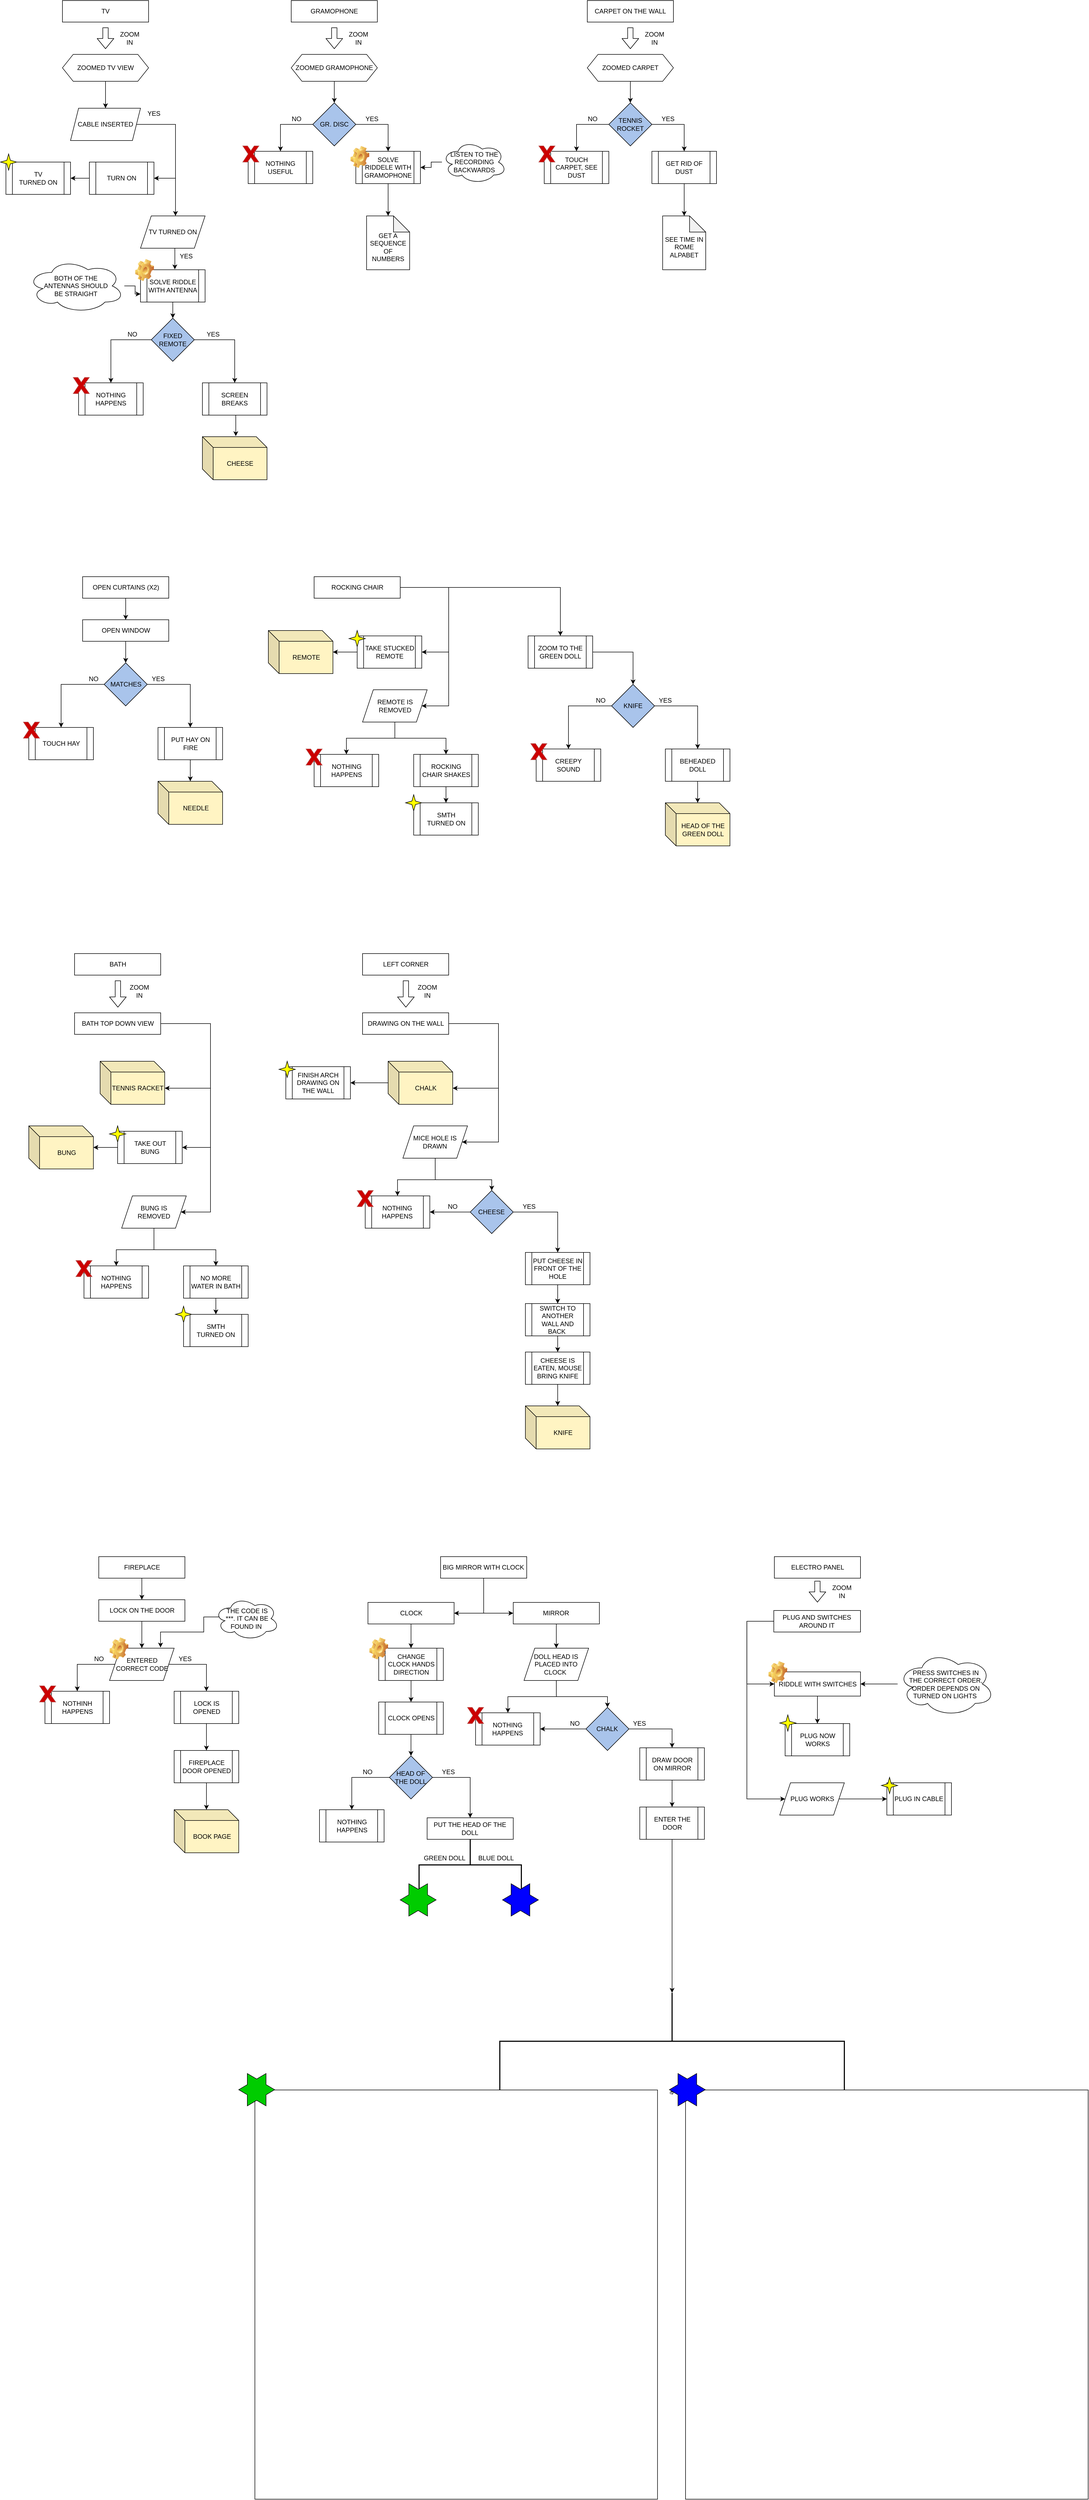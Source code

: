 <mxfile version="13.8.1" type="github">
  <diagram id="aYMY1mHZ9k2ShKbmNArZ" name="Page-1">
    <mxGraphModel dx="4740" dy="2350" grid="1" gridSize="10" guides="1" tooltips="1" connect="1" arrows="1" fold="1" page="1" pageScale="1" pageWidth="3000" pageHeight="5000" math="0" shadow="0">
      <root>
        <mxCell id="0" />
        <mxCell id="1" parent="0" />
        <mxCell id="fKyOHGvQqj9ZQ_Wkrvua-2" style="edgeStyle=orthogonalEdgeStyle;rounded=0;orthogonalLoop=1;jettySize=auto;html=1;" parent="1" source="fKyOHGvQqj9ZQ_Wkrvua-1" target="fKyOHGvQqj9ZQ_Wkrvua-3" edge="1">
          <mxGeometry relative="1" as="geometry">
            <mxPoint x="312.5" y="1270" as="targetPoint" />
          </mxGeometry>
        </mxCell>
        <mxCell id="fKyOHGvQqj9ZQ_Wkrvua-1" value="OPEN CURTAINS (X2)" style="rounded=0;whiteSpace=wrap;html=1;" parent="1" vertex="1">
          <mxGeometry x="192.5" y="1150" width="160" height="40" as="geometry" />
        </mxCell>
        <mxCell id="fKyOHGvQqj9ZQ_Wkrvua-5" style="edgeStyle=orthogonalEdgeStyle;rounded=0;orthogonalLoop=1;jettySize=auto;html=1;" parent="1" source="fKyOHGvQqj9ZQ_Wkrvua-3" target="fKyOHGvQqj9ZQ_Wkrvua-7" edge="1">
          <mxGeometry relative="1" as="geometry">
            <mxPoint x="312.5" y="1390" as="targetPoint" />
          </mxGeometry>
        </mxCell>
        <mxCell id="fKyOHGvQqj9ZQ_Wkrvua-3" value="OPEN WINDOW" style="rounded=0;whiteSpace=wrap;html=1;" parent="1" vertex="1">
          <mxGeometry x="192.5" y="1230" width="160" height="40" as="geometry" />
        </mxCell>
        <mxCell id="fKyOHGvQqj9ZQ_Wkrvua-8" style="edgeStyle=orthogonalEdgeStyle;rounded=0;orthogonalLoop=1;jettySize=auto;html=1;" parent="1" source="fKyOHGvQqj9ZQ_Wkrvua-7" edge="1">
          <mxGeometry relative="1" as="geometry">
            <mxPoint x="392.5" y="1430" as="targetPoint" />
            <Array as="points">
              <mxPoint x="392.5" y="1350" />
            </Array>
          </mxGeometry>
        </mxCell>
        <mxCell id="fKyOHGvQqj9ZQ_Wkrvua-11" style="edgeStyle=orthogonalEdgeStyle;rounded=0;orthogonalLoop=1;jettySize=auto;html=1;exitX=0;exitY=0.5;exitDx=0;exitDy=0;entryX=0.5;entryY=0;entryDx=0;entryDy=0;" parent="1" source="fKyOHGvQqj9ZQ_Wkrvua-7" target="V-sbIk7G-f1cfFd6dR_4-8" edge="1">
          <mxGeometry relative="1" as="geometry">
            <mxPoint x="149.54" y="1426.88" as="targetPoint" />
            <Array as="points">
              <mxPoint x="152.5" y="1350" />
            </Array>
          </mxGeometry>
        </mxCell>
        <mxCell id="fKyOHGvQqj9ZQ_Wkrvua-7" value="MATCHES" style="rhombus;whiteSpace=wrap;html=1;fillColor=#A9C4EB;" parent="1" vertex="1">
          <mxGeometry x="232.5" y="1310" width="80" height="80" as="geometry" />
        </mxCell>
        <mxCell id="fKyOHGvQqj9ZQ_Wkrvua-14" style="edgeStyle=orthogonalEdgeStyle;rounded=0;orthogonalLoop=1;jettySize=auto;html=1;" parent="1" source="fKyOHGvQqj9ZQ_Wkrvua-9" edge="1">
          <mxGeometry relative="1" as="geometry">
            <mxPoint x="392.5" y="1530" as="targetPoint" />
            <Array as="points">
              <mxPoint x="392.5" y="1520" />
              <mxPoint x="392.5" y="1520" />
            </Array>
          </mxGeometry>
        </mxCell>
        <mxCell id="fKyOHGvQqj9ZQ_Wkrvua-9" value="PUT HAY ON FIRE" style="shape=process;whiteSpace=wrap;html=1;backgroundOutline=1;" parent="1" vertex="1">
          <mxGeometry x="332.5" y="1430" width="120" height="60" as="geometry" />
        </mxCell>
        <mxCell id="fKyOHGvQqj9ZQ_Wkrvua-10" value="YES" style="text;html=1;strokeColor=none;fillColor=none;align=center;verticalAlign=middle;whiteSpace=wrap;rounded=0;" parent="1" vertex="1">
          <mxGeometry x="312.5" y="1330" width="40" height="20" as="geometry" />
        </mxCell>
        <mxCell id="fKyOHGvQqj9ZQ_Wkrvua-12" value="NO" style="text;html=1;strokeColor=none;fillColor=none;align=center;verticalAlign=middle;whiteSpace=wrap;rounded=0;" parent="1" vertex="1">
          <mxGeometry x="192.5" y="1330" width="40" height="20" as="geometry" />
        </mxCell>
        <mxCell id="fKyOHGvQqj9ZQ_Wkrvua-15" value="NEEDLE" style="shape=cube;whiteSpace=wrap;html=1;boundedLbl=1;backgroundOutline=1;darkOpacity=0.05;darkOpacity2=0.1;fillColor=#FFF4C3;" parent="1" vertex="1">
          <mxGeometry x="332.5" y="1530" width="120" height="80" as="geometry" />
        </mxCell>
        <mxCell id="fKyOHGvQqj9ZQ_Wkrvua-16" value="TV" style="rounded=0;whiteSpace=wrap;html=1;" parent="1" vertex="1">
          <mxGeometry x="155" y="80" width="160" height="40" as="geometry" />
        </mxCell>
        <mxCell id="V-sbIk7G-f1cfFd6dR_4-1" value="" style="shape=flexArrow;endArrow=classic;html=1;" parent="1" edge="1">
          <mxGeometry width="50" height="50" relative="1" as="geometry">
            <mxPoint x="235" y="130" as="sourcePoint" />
            <mxPoint x="235" y="170" as="targetPoint" />
          </mxGeometry>
        </mxCell>
        <mxCell id="V-sbIk7G-f1cfFd6dR_4-2" value="ZOOM IN" style="text;html=1;strokeColor=none;fillColor=none;align=center;verticalAlign=middle;whiteSpace=wrap;rounded=0;" parent="1" vertex="1">
          <mxGeometry x="260" y="140" width="40" height="20" as="geometry" />
        </mxCell>
        <mxCell id="V-sbIk7G-f1cfFd6dR_4-5" style="edgeStyle=orthogonalEdgeStyle;rounded=0;orthogonalLoop=1;jettySize=auto;html=1;exitX=0.5;exitY=1;exitDx=0;exitDy=0;" parent="1" edge="1">
          <mxGeometry relative="1" as="geometry">
            <mxPoint x="235" y="220" as="sourcePoint" />
            <mxPoint x="235" y="220" as="targetPoint" />
          </mxGeometry>
        </mxCell>
        <mxCell id="V-sbIk7G-f1cfFd6dR_4-9" style="edgeStyle=orthogonalEdgeStyle;rounded=0;orthogonalLoop=1;jettySize=auto;html=1;exitX=0.5;exitY=1;exitDx=0;exitDy=0;entryX=0.5;entryY=0;entryDx=0;entryDy=0;" parent="1" source="V-sbIk7G-f1cfFd6dR_4-6" target="V-sbIk7G-f1cfFd6dR_4-11" edge="1">
          <mxGeometry relative="1" as="geometry">
            <mxPoint x="235" y="390" as="targetPoint" />
            <Array as="points" />
          </mxGeometry>
        </mxCell>
        <mxCell id="V-sbIk7G-f1cfFd6dR_4-6" value="ZOOMED TV VIEW" style="shape=hexagon;perimeter=hexagonPerimeter2;whiteSpace=wrap;html=1;fixedSize=1;" parent="1" vertex="1">
          <mxGeometry x="155" y="180" width="160" height="50" as="geometry" />
        </mxCell>
        <mxCell id="V-sbIk7G-f1cfFd6dR_4-8" value="&lt;span&gt;TOUCH HAY&lt;/span&gt;" style="shape=process;whiteSpace=wrap;html=1;backgroundOutline=1;" parent="1" vertex="1">
          <mxGeometry x="92.5" y="1430" width="120" height="60" as="geometry" />
        </mxCell>
        <mxCell id="V-sbIk7G-f1cfFd6dR_4-14" style="edgeStyle=orthogonalEdgeStyle;rounded=0;orthogonalLoop=1;jettySize=auto;html=1;exitX=1;exitY=0.5;exitDx=0;exitDy=0;entryX=1;entryY=0.5;entryDx=0;entryDy=0;" parent="1" source="V-sbIk7G-f1cfFd6dR_4-11" target="V-sbIk7G-f1cfFd6dR_4-15" edge="1">
          <mxGeometry relative="1" as="geometry">
            <mxPoint x="365" y="380.0" as="targetPoint" />
            <Array as="points">
              <mxPoint x="365" y="310" />
              <mxPoint x="365" y="410" />
            </Array>
          </mxGeometry>
        </mxCell>
        <mxCell id="V-sbIk7G-f1cfFd6dR_4-19" style="edgeStyle=orthogonalEdgeStyle;rounded=0;orthogonalLoop=1;jettySize=auto;html=1;" parent="1" source="V-sbIk7G-f1cfFd6dR_4-11" edge="1">
          <mxGeometry relative="1" as="geometry">
            <mxPoint x="365" y="480" as="targetPoint" />
            <Array as="points">
              <mxPoint x="365" y="310" />
            </Array>
          </mxGeometry>
        </mxCell>
        <mxCell id="V-sbIk7G-f1cfFd6dR_4-11" value="CABLE INSERTED" style="shape=parallelogram;perimeter=parallelogramPerimeter;whiteSpace=wrap;html=1;fixedSize=1;size=15;" parent="1" vertex="1">
          <mxGeometry x="170" y="280" width="130" height="60" as="geometry" />
        </mxCell>
        <mxCell id="V-sbIk7G-f1cfFd6dR_4-16" style="edgeStyle=orthogonalEdgeStyle;rounded=0;orthogonalLoop=1;jettySize=auto;html=1;entryX=1;entryY=0.5;entryDx=0;entryDy=0;" parent="1" source="V-sbIk7G-f1cfFd6dR_4-15" edge="1" target="_YruUomcuVvGeMSo5EBF-178">
          <mxGeometry relative="1" as="geometry">
            <mxPoint x="165" y="410" as="targetPoint" />
          </mxGeometry>
        </mxCell>
        <mxCell id="V-sbIk7G-f1cfFd6dR_4-15" value="TURN ON" style="shape=process;whiteSpace=wrap;html=1;backgroundOutline=1;" parent="1" vertex="1">
          <mxGeometry x="205" y="380" width="120" height="60" as="geometry" />
        </mxCell>
        <mxCell id="V-sbIk7G-f1cfFd6dR_4-25" style="edgeStyle=orthogonalEdgeStyle;rounded=0;orthogonalLoop=1;jettySize=auto;html=1;exitX=0.5;exitY=1;exitDx=0;exitDy=0;entryX=0.532;entryY=-0.012;entryDx=0;entryDy=0;entryPerimeter=0;" parent="1" source="V-sbIk7G-f1cfFd6dR_4-18" target="V-sbIk7G-f1cfFd6dR_4-22" edge="1">
          <mxGeometry relative="1" as="geometry" />
        </mxCell>
        <mxCell id="V-sbIk7G-f1cfFd6dR_4-18" value="TV TURNED ON" style="shape=parallelogram;perimeter=parallelogramPerimeter;whiteSpace=wrap;html=1;fixedSize=1;" parent="1" vertex="1">
          <mxGeometry x="300" y="480" width="120" height="60" as="geometry" />
        </mxCell>
        <mxCell id="V-sbIk7G-f1cfFd6dR_4-20" value="YES" style="text;html=1;strokeColor=none;fillColor=none;align=center;verticalAlign=middle;whiteSpace=wrap;rounded=0;" parent="1" vertex="1">
          <mxGeometry x="305" y="280" width="40" height="20" as="geometry" />
        </mxCell>
        <mxCell id="V-sbIk7G-f1cfFd6dR_4-35" style="edgeStyle=orthogonalEdgeStyle;rounded=0;orthogonalLoop=1;jettySize=auto;html=1;exitX=0.5;exitY=1;exitDx=0;exitDy=0;" parent="1" source="V-sbIk7G-f1cfFd6dR_4-22" target="V-sbIk7G-f1cfFd6dR_4-34" edge="1">
          <mxGeometry relative="1" as="geometry" />
        </mxCell>
        <mxCell id="V-sbIk7G-f1cfFd6dR_4-22" value="SOLVE RIDDLE WITH ANTENNA" style="shape=process;whiteSpace=wrap;html=1;backgroundOutline=1;" parent="1" vertex="1">
          <mxGeometry x="300" y="580" width="120" height="60" as="geometry" />
        </mxCell>
        <mxCell id="V-sbIk7G-f1cfFd6dR_4-26" value="YES" style="text;html=1;strokeColor=none;fillColor=none;align=center;verticalAlign=middle;whiteSpace=wrap;rounded=0;" parent="1" vertex="1">
          <mxGeometry x="365" y="545" width="40" height="20" as="geometry" />
        </mxCell>
        <mxCell id="V-sbIk7G-f1cfFd6dR_4-31" style="edgeStyle=orthogonalEdgeStyle;rounded=0;orthogonalLoop=1;jettySize=auto;html=1;entryX=0;entryY=0.75;entryDx=0;entryDy=0;" parent="1" source="V-sbIk7G-f1cfFd6dR_4-28" target="V-sbIk7G-f1cfFd6dR_4-22" edge="1">
          <mxGeometry relative="1" as="geometry" />
        </mxCell>
        <mxCell id="V-sbIk7G-f1cfFd6dR_4-28" value="BOTH OF THE &lt;br&gt;ANTENNAS&amp;nbsp;SHOULD &lt;br&gt;BE STRAIGHT" style="ellipse;shape=cloud;whiteSpace=wrap;html=1;" parent="1" vertex="1">
          <mxGeometry x="90" y="560" width="180" height="100" as="geometry" />
        </mxCell>
        <mxCell id="V-sbIk7G-f1cfFd6dR_4-33" value="CHEESE" style="shape=cube;whiteSpace=wrap;html=1;boundedLbl=1;backgroundOutline=1;darkOpacity=0.05;darkOpacity2=0.1;labelBackgroundColor=none;fillColor=#FFF4C3;" parent="1" vertex="1">
          <mxGeometry x="415" y="890" width="120" height="80" as="geometry" />
        </mxCell>
        <mxCell id="V-sbIk7G-f1cfFd6dR_4-39" style="edgeStyle=orthogonalEdgeStyle;rounded=0;orthogonalLoop=1;jettySize=auto;html=1;exitX=1;exitY=0.5;exitDx=0;exitDy=0;entryX=0.5;entryY=0;entryDx=0;entryDy=0;" parent="1" source="V-sbIk7G-f1cfFd6dR_4-34" target="V-sbIk7G-f1cfFd6dR_4-38" edge="1">
          <mxGeometry relative="1" as="geometry" />
        </mxCell>
        <mxCell id="V-sbIk7G-f1cfFd6dR_4-41" style="edgeStyle=orthogonalEdgeStyle;rounded=0;orthogonalLoop=1;jettySize=auto;html=1;" parent="1" source="V-sbIk7G-f1cfFd6dR_4-34" target="V-sbIk7G-f1cfFd6dR_4-37" edge="1">
          <mxGeometry relative="1" as="geometry" />
        </mxCell>
        <mxCell id="V-sbIk7G-f1cfFd6dR_4-34" value="FIXED REMOTE" style="rhombus;whiteSpace=wrap;html=1;fillColor=#A9C4EB;" parent="1" vertex="1">
          <mxGeometry x="320" y="670" width="80" height="80" as="geometry" />
        </mxCell>
        <mxCell id="V-sbIk7G-f1cfFd6dR_4-37" value="NOTHING HAPPENS" style="shape=process;whiteSpace=wrap;html=1;backgroundOutline=1;" parent="1" vertex="1">
          <mxGeometry x="185" y="790" width="120" height="60" as="geometry" />
        </mxCell>
        <mxCell id="V-sbIk7G-f1cfFd6dR_4-40" style="edgeStyle=orthogonalEdgeStyle;rounded=0;orthogonalLoop=1;jettySize=auto;html=1;exitX=0.5;exitY=1;exitDx=0;exitDy=0;entryX=0.517;entryY=-0.012;entryDx=0;entryDy=0;entryPerimeter=0;" parent="1" source="V-sbIk7G-f1cfFd6dR_4-38" target="V-sbIk7G-f1cfFd6dR_4-33" edge="1">
          <mxGeometry relative="1" as="geometry" />
        </mxCell>
        <mxCell id="V-sbIk7G-f1cfFd6dR_4-38" value="SCREEN BREAKS" style="shape=process;whiteSpace=wrap;html=1;backgroundOutline=1;" parent="1" vertex="1">
          <mxGeometry x="415" y="790" width="120" height="60" as="geometry" />
        </mxCell>
        <mxCell id="V-sbIk7G-f1cfFd6dR_4-42" value="NO" style="text;html=1;strokeColor=none;fillColor=none;align=center;verticalAlign=middle;whiteSpace=wrap;rounded=0;" parent="1" vertex="1">
          <mxGeometry x="265" y="690" width="40" height="20" as="geometry" />
        </mxCell>
        <mxCell id="V-sbIk7G-f1cfFd6dR_4-43" value="YES" style="text;html=1;strokeColor=none;fillColor=none;align=center;verticalAlign=middle;whiteSpace=wrap;rounded=0;" parent="1" vertex="1">
          <mxGeometry x="415" y="690" width="40" height="20" as="geometry" />
        </mxCell>
        <mxCell id="V-sbIk7G-f1cfFd6dR_4-44" value="&lt;div style=&quot;text-align: left&quot;&gt;&lt;span&gt;GRAMOPHONE&lt;/span&gt;&lt;/div&gt;" style="rounded=0;whiteSpace=wrap;html=1;" parent="1" vertex="1">
          <mxGeometry x="580" y="80" width="160" height="40" as="geometry" />
        </mxCell>
        <mxCell id="V-sbIk7G-f1cfFd6dR_4-47" value="" style="shape=flexArrow;endArrow=classic;html=1;" parent="1" edge="1">
          <mxGeometry width="50" height="50" relative="1" as="geometry">
            <mxPoint x="660" y="130" as="sourcePoint" />
            <mxPoint x="660" y="170" as="targetPoint" />
          </mxGeometry>
        </mxCell>
        <mxCell id="V-sbIk7G-f1cfFd6dR_4-48" value="ZOOM IN" style="text;html=1;strokeColor=none;fillColor=none;align=center;verticalAlign=middle;whiteSpace=wrap;rounded=0;" parent="1" vertex="1">
          <mxGeometry x="685" y="140" width="40" height="20" as="geometry" />
        </mxCell>
        <mxCell id="V-sbIk7G-f1cfFd6dR_4-49" style="edgeStyle=orthogonalEdgeStyle;rounded=0;orthogonalLoop=1;jettySize=auto;html=1;exitX=0.5;exitY=1;exitDx=0;exitDy=0;" parent="1" edge="1">
          <mxGeometry relative="1" as="geometry">
            <mxPoint x="660" y="220" as="sourcePoint" />
            <mxPoint x="660" y="220" as="targetPoint" />
          </mxGeometry>
        </mxCell>
        <mxCell id="V-sbIk7G-f1cfFd6dR_4-51" style="edgeStyle=orthogonalEdgeStyle;rounded=0;orthogonalLoop=1;jettySize=auto;html=1;exitX=0.5;exitY=1;exitDx=0;exitDy=0;" parent="1" source="V-sbIk7G-f1cfFd6dR_4-50" target="V-sbIk7G-f1cfFd6dR_4-52" edge="1">
          <mxGeometry relative="1" as="geometry">
            <mxPoint x="660" y="280" as="targetPoint" />
          </mxGeometry>
        </mxCell>
        <mxCell id="V-sbIk7G-f1cfFd6dR_4-50" value="ZOOMED GRAMOPHONE" style="shape=hexagon;perimeter=hexagonPerimeter2;whiteSpace=wrap;html=1;fixedSize=1;" parent="1" vertex="1">
          <mxGeometry x="580" y="180" width="160" height="50" as="geometry" />
        </mxCell>
        <mxCell id="V-sbIk7G-f1cfFd6dR_4-53" style="edgeStyle=orthogonalEdgeStyle;rounded=0;orthogonalLoop=1;jettySize=auto;html=1;exitX=1;exitY=0.5;exitDx=0;exitDy=0;" parent="1" source="V-sbIk7G-f1cfFd6dR_4-52" target="V-sbIk7G-f1cfFd6dR_4-54" edge="1">
          <mxGeometry relative="1" as="geometry">
            <mxPoint x="760" y="390" as="targetPoint" />
          </mxGeometry>
        </mxCell>
        <mxCell id="V-sbIk7G-f1cfFd6dR_4-57" style="edgeStyle=orthogonalEdgeStyle;rounded=0;orthogonalLoop=1;jettySize=auto;html=1;exitX=0;exitY=0.5;exitDx=0;exitDy=0;" parent="1" source="V-sbIk7G-f1cfFd6dR_4-52" target="V-sbIk7G-f1cfFd6dR_4-58" edge="1">
          <mxGeometry relative="1" as="geometry">
            <mxPoint x="560" y="360" as="targetPoint" />
          </mxGeometry>
        </mxCell>
        <mxCell id="V-sbIk7G-f1cfFd6dR_4-52" value="GR. DISC" style="rhombus;whiteSpace=wrap;html=1;fillColor=#A9C4EB;" parent="1" vertex="1">
          <mxGeometry x="620" y="270" width="80" height="80" as="geometry" />
        </mxCell>
        <mxCell id="V-sbIk7G-f1cfFd6dR_4-60" style="edgeStyle=orthogonalEdgeStyle;rounded=0;orthogonalLoop=1;jettySize=auto;html=1;exitX=0.5;exitY=1;exitDx=0;exitDy=0;entryX=0.5;entryY=0;entryDx=0;entryDy=0;entryPerimeter=0;" parent="1" source="V-sbIk7G-f1cfFd6dR_4-54" target="V-sbIk7G-f1cfFd6dR_4-59" edge="1">
          <mxGeometry relative="1" as="geometry" />
        </mxCell>
        <mxCell id="V-sbIk7G-f1cfFd6dR_4-54" value="SOLVE RIDDELE WITH GRAMOPHONE" style="shape=process;whiteSpace=wrap;html=1;backgroundOutline=1;" parent="1" vertex="1">
          <mxGeometry x="700" y="360" width="120" height="60" as="geometry" />
        </mxCell>
        <mxCell id="V-sbIk7G-f1cfFd6dR_4-56" style="edgeStyle=orthogonalEdgeStyle;rounded=0;orthogonalLoop=1;jettySize=auto;html=1;entryX=1;entryY=0.5;entryDx=0;entryDy=0;" parent="1" source="V-sbIk7G-f1cfFd6dR_4-55" target="V-sbIk7G-f1cfFd6dR_4-54" edge="1">
          <mxGeometry relative="1" as="geometry" />
        </mxCell>
        <mxCell id="V-sbIk7G-f1cfFd6dR_4-55" value="LISTEN TO THE RECORDING&lt;br&gt;BACKWARDS" style="ellipse;shape=cloud;whiteSpace=wrap;html=1;" parent="1" vertex="1">
          <mxGeometry x="860" y="340" width="120" height="80" as="geometry" />
        </mxCell>
        <mxCell id="V-sbIk7G-f1cfFd6dR_4-58" value="NOTHING USEFUL" style="shape=process;whiteSpace=wrap;html=1;backgroundOutline=1;" parent="1" vertex="1">
          <mxGeometry x="500" y="360" width="120" height="60" as="geometry" />
        </mxCell>
        <mxCell id="V-sbIk7G-f1cfFd6dR_4-59" value="GET A SEQUENCE OF NUMBERS" style="shape=note;whiteSpace=wrap;html=1;backgroundOutline=1;darkOpacity=0.05;spacingTop=16;" parent="1" vertex="1">
          <mxGeometry x="720" y="480" width="80" height="100" as="geometry" />
        </mxCell>
        <mxCell id="V-sbIk7G-f1cfFd6dR_4-61" value="" style="shape=image;html=1;verticalLabelPosition=bottom;verticalAlign=top;imageAspect=1;aspect=fixed;image=img/clipart/Gear_128x128.png" parent="1" vertex="1">
          <mxGeometry x="690.05" y="350" width="34.95" height="41" as="geometry" />
        </mxCell>
        <mxCell id="V-sbIk7G-f1cfFd6dR_4-62" value="" style="shape=image;html=1;verticalLabelPosition=bottom;verticalAlign=top;imageAspect=1;aspect=fixed;image=img/clipart/Gear_128x128.png" parent="1" vertex="1">
          <mxGeometry x="290.05" y="560" width="34.95" height="41" as="geometry" />
        </mxCell>
        <mxCell id="V-sbIk7G-f1cfFd6dR_4-64" value="" style="verticalLabelPosition=bottom;verticalAlign=top;html=1;shape=mxgraph.basic.x;labelBorderColor=none;labelBackgroundColor=none;strokeColor=#b85450;fillColor=#CC0000;" parent="1" vertex="1">
          <mxGeometry x="82.5" y="1420" width="30" height="30" as="geometry" />
        </mxCell>
        <mxCell id="V-sbIk7G-f1cfFd6dR_4-69" value="" style="verticalLabelPosition=bottom;verticalAlign=top;html=1;shape=mxgraph.basic.x;labelBorderColor=none;labelBackgroundColor=none;strokeColor=#b85450;fillColor=#CC0000;" parent="1" vertex="1">
          <mxGeometry x="175" y="780" width="30" height="30" as="geometry" />
        </mxCell>
        <mxCell id="V-sbIk7G-f1cfFd6dR_4-70" value="" style="verticalLabelPosition=bottom;verticalAlign=top;html=1;shape=mxgraph.basic.x;labelBorderColor=none;labelBackgroundColor=none;strokeColor=#b85450;fillColor=#CC0000;" parent="1" vertex="1">
          <mxGeometry x="490" y="350" width="30" height="30" as="geometry" />
        </mxCell>
        <mxCell id="V-sbIk7G-f1cfFd6dR_4-72" value="NO" style="text;html=1;strokeColor=none;fillColor=none;align=center;verticalAlign=middle;whiteSpace=wrap;rounded=0;labelBackgroundColor=none;" parent="1" vertex="1">
          <mxGeometry x="570" y="290" width="40" height="20" as="geometry" />
        </mxCell>
        <mxCell id="V-sbIk7G-f1cfFd6dR_4-74" value="YES" style="text;html=1;strokeColor=none;fillColor=none;align=center;verticalAlign=middle;whiteSpace=wrap;rounded=0;labelBackgroundColor=none;" parent="1" vertex="1">
          <mxGeometry x="710" y="290" width="40" height="20" as="geometry" />
        </mxCell>
        <mxCell id="V-sbIk7G-f1cfFd6dR_4-75" value="CARPET ON THE WALL" style="rounded=0;whiteSpace=wrap;html=1;labelBackgroundColor=none;fillColor=none;" parent="1" vertex="1">
          <mxGeometry x="1130" y="80" width="160" height="40" as="geometry" />
        </mxCell>
        <mxCell id="V-sbIk7G-f1cfFd6dR_4-76" value="" style="shape=flexArrow;endArrow=classic;html=1;" parent="1" edge="1">
          <mxGeometry width="50" height="50" relative="1" as="geometry">
            <mxPoint x="1210" y="130" as="sourcePoint" />
            <mxPoint x="1210" y="170" as="targetPoint" />
          </mxGeometry>
        </mxCell>
        <mxCell id="V-sbIk7G-f1cfFd6dR_4-77" value="ZOOM IN" style="text;html=1;strokeColor=none;fillColor=none;align=center;verticalAlign=middle;whiteSpace=wrap;rounded=0;" parent="1" vertex="1">
          <mxGeometry x="1235" y="140" width="40" height="20" as="geometry" />
        </mxCell>
        <mxCell id="V-sbIk7G-f1cfFd6dR_4-78" style="edgeStyle=orthogonalEdgeStyle;rounded=0;orthogonalLoop=1;jettySize=auto;html=1;exitX=0.5;exitY=1;exitDx=0;exitDy=0;" parent="1" edge="1">
          <mxGeometry relative="1" as="geometry">
            <mxPoint x="1210" y="220" as="sourcePoint" />
            <mxPoint x="1210" y="220" as="targetPoint" />
          </mxGeometry>
        </mxCell>
        <mxCell id="V-sbIk7G-f1cfFd6dR_4-92" style="edgeStyle=orthogonalEdgeStyle;rounded=0;orthogonalLoop=1;jettySize=auto;html=1;exitX=0.5;exitY=1;exitDx=0;exitDy=0;entryX=0.5;entryY=0;entryDx=0;entryDy=0;" parent="1" source="V-sbIk7G-f1cfFd6dR_4-79" target="V-sbIk7G-f1cfFd6dR_4-83" edge="1">
          <mxGeometry relative="1" as="geometry" />
        </mxCell>
        <mxCell id="V-sbIk7G-f1cfFd6dR_4-79" value="ZOOMED CARPET" style="shape=hexagon;perimeter=hexagonPerimeter2;whiteSpace=wrap;html=1;fixedSize=1;" parent="1" vertex="1">
          <mxGeometry x="1130" y="180" width="160" height="50" as="geometry" />
        </mxCell>
        <mxCell id="V-sbIk7G-f1cfFd6dR_4-81" style="edgeStyle=orthogonalEdgeStyle;rounded=0;orthogonalLoop=1;jettySize=auto;html=1;exitX=1;exitY=0.5;exitDx=0;exitDy=0;" parent="1" source="V-sbIk7G-f1cfFd6dR_4-83" target="V-sbIk7G-f1cfFd6dR_4-85" edge="1">
          <mxGeometry relative="1" as="geometry">
            <mxPoint x="1310" y="390" as="targetPoint" />
          </mxGeometry>
        </mxCell>
        <mxCell id="V-sbIk7G-f1cfFd6dR_4-82" style="edgeStyle=orthogonalEdgeStyle;rounded=0;orthogonalLoop=1;jettySize=auto;html=1;exitX=0;exitY=0.5;exitDx=0;exitDy=0;" parent="1" source="V-sbIk7G-f1cfFd6dR_4-83" target="V-sbIk7G-f1cfFd6dR_4-86" edge="1">
          <mxGeometry relative="1" as="geometry">
            <mxPoint x="1110" y="360" as="targetPoint" />
          </mxGeometry>
        </mxCell>
        <mxCell id="V-sbIk7G-f1cfFd6dR_4-83" value="TENNIS&lt;br&gt;ROCKET" style="rhombus;whiteSpace=wrap;html=1;fillColor=#A9C4EB;" parent="1" vertex="1">
          <mxGeometry x="1170" y="270" width="80" height="80" as="geometry" />
        </mxCell>
        <mxCell id="V-sbIk7G-f1cfFd6dR_4-84" style="edgeStyle=orthogonalEdgeStyle;rounded=0;orthogonalLoop=1;jettySize=auto;html=1;exitX=0.5;exitY=1;exitDx=0;exitDy=0;entryX=0.5;entryY=0;entryDx=0;entryDy=0;entryPerimeter=0;" parent="1" source="V-sbIk7G-f1cfFd6dR_4-85" target="V-sbIk7G-f1cfFd6dR_4-87" edge="1">
          <mxGeometry relative="1" as="geometry" />
        </mxCell>
        <mxCell id="V-sbIk7G-f1cfFd6dR_4-85" value="GET RID OF DUST" style="shape=process;whiteSpace=wrap;html=1;backgroundOutline=1;" parent="1" vertex="1">
          <mxGeometry x="1250" y="360" width="120" height="60" as="geometry" />
        </mxCell>
        <mxCell id="V-sbIk7G-f1cfFd6dR_4-86" value="TOUCH CARPET, SEE DUST" style="shape=process;whiteSpace=wrap;html=1;backgroundOutline=1;" parent="1" vertex="1">
          <mxGeometry x="1050" y="360" width="120" height="60" as="geometry" />
        </mxCell>
        <mxCell id="V-sbIk7G-f1cfFd6dR_4-87" value="SEE TIME IN ROME ALPABET" style="shape=note;whiteSpace=wrap;html=1;backgroundOutline=1;darkOpacity=0.05;spacingTop=16;" parent="1" vertex="1">
          <mxGeometry x="1270" y="480" width="80" height="100" as="geometry" />
        </mxCell>
        <mxCell id="V-sbIk7G-f1cfFd6dR_4-89" value="" style="verticalLabelPosition=bottom;verticalAlign=top;html=1;shape=mxgraph.basic.x;labelBorderColor=none;labelBackgroundColor=none;strokeColor=#b85450;fillColor=#CC0000;" parent="1" vertex="1">
          <mxGeometry x="1040" y="350" width="30" height="30" as="geometry" />
        </mxCell>
        <mxCell id="V-sbIk7G-f1cfFd6dR_4-90" value="NO" style="text;html=1;strokeColor=none;fillColor=none;align=center;verticalAlign=middle;whiteSpace=wrap;rounded=0;labelBackgroundColor=none;" parent="1" vertex="1">
          <mxGeometry x="1120" y="290" width="40" height="20" as="geometry" />
        </mxCell>
        <mxCell id="V-sbIk7G-f1cfFd6dR_4-91" value="YES" style="text;html=1;strokeColor=none;fillColor=none;align=center;verticalAlign=middle;whiteSpace=wrap;rounded=0;labelBackgroundColor=none;" parent="1" vertex="1">
          <mxGeometry x="1260" y="290" width="40" height="20" as="geometry" />
        </mxCell>
        <mxCell id="lxquzMer-eeNs5WZ4jsa-15" style="edgeStyle=orthogonalEdgeStyle;rounded=0;orthogonalLoop=1;jettySize=auto;html=1;entryX=1;entryY=0.5;entryDx=0;entryDy=0;" parent="1" source="lxquzMer-eeNs5WZ4jsa-2" target="lxquzMer-eeNs5WZ4jsa-16" edge="1">
          <mxGeometry relative="1" as="geometry">
            <mxPoint x="809.5" y="1300" as="targetPoint" />
            <Array as="points">
              <mxPoint x="872.5" y="1170" />
              <mxPoint x="872.5" y="1290" />
            </Array>
          </mxGeometry>
        </mxCell>
        <mxCell id="lxquzMer-eeNs5WZ4jsa-17" style="edgeStyle=orthogonalEdgeStyle;rounded=0;orthogonalLoop=1;jettySize=auto;html=1;" parent="1" source="lxquzMer-eeNs5WZ4jsa-2" target="lxquzMer-eeNs5WZ4jsa-18" edge="1">
          <mxGeometry relative="1" as="geometry">
            <mxPoint x="872.5" y="1350" as="targetPoint" />
            <Array as="points">
              <mxPoint x="872.5" y="1170" />
              <mxPoint x="872.5" y="1390" />
            </Array>
          </mxGeometry>
        </mxCell>
        <mxCell id="_YruUomcuVvGeMSo5EBF-129" style="edgeStyle=orthogonalEdgeStyle;rounded=0;orthogonalLoop=1;jettySize=auto;html=1;" edge="1" parent="1" source="lxquzMer-eeNs5WZ4jsa-2" target="_YruUomcuVvGeMSo5EBF-130">
          <mxGeometry relative="1" as="geometry">
            <mxPoint x="1080" y="1280" as="targetPoint" />
          </mxGeometry>
        </mxCell>
        <mxCell id="lxquzMer-eeNs5WZ4jsa-2" value="ROCKING CHAIR" style="rounded=0;whiteSpace=wrap;html=1;" parent="1" vertex="1">
          <mxGeometry x="622.5" y="1150" width="160" height="40" as="geometry" />
        </mxCell>
        <mxCell id="lxquzMer-eeNs5WZ4jsa-20" style="edgeStyle=orthogonalEdgeStyle;rounded=0;orthogonalLoop=1;jettySize=auto;html=1;exitX=0;exitY=0.5;exitDx=0;exitDy=0;" parent="1" source="lxquzMer-eeNs5WZ4jsa-16" target="lxquzMer-eeNs5WZ4jsa-21" edge="1">
          <mxGeometry relative="1" as="geometry">
            <mxPoint x="652.5" y="1290.143" as="targetPoint" />
          </mxGeometry>
        </mxCell>
        <mxCell id="lxquzMer-eeNs5WZ4jsa-16" value="TAKE STUCKED REMOTE" style="shape=process;whiteSpace=wrap;html=1;backgroundOutline=1;" parent="1" vertex="1">
          <mxGeometry x="702.5" y="1260" width="120" height="60" as="geometry" />
        </mxCell>
        <mxCell id="lxquzMer-eeNs5WZ4jsa-22" style="edgeStyle=orthogonalEdgeStyle;rounded=0;orthogonalLoop=1;jettySize=auto;html=1;exitX=0.5;exitY=1;exitDx=0;exitDy=0;" parent="1" source="lxquzMer-eeNs5WZ4jsa-18" target="lxquzMer-eeNs5WZ4jsa-23" edge="1">
          <mxGeometry relative="1" as="geometry">
            <mxPoint x="692.5" y="1500" as="targetPoint" />
          </mxGeometry>
        </mxCell>
        <mxCell id="lxquzMer-eeNs5WZ4jsa-24" style="edgeStyle=orthogonalEdgeStyle;rounded=0;orthogonalLoop=1;jettySize=auto;html=1;" parent="1" source="lxquzMer-eeNs5WZ4jsa-18" target="lxquzMer-eeNs5WZ4jsa-26" edge="1">
          <mxGeometry relative="1" as="geometry">
            <mxPoint x="832.5" y="1480" as="targetPoint" />
          </mxGeometry>
        </mxCell>
        <mxCell id="lxquzMer-eeNs5WZ4jsa-18" value="REMOTE IS REMOVED" style="shape=parallelogram;perimeter=parallelogramPerimeter;whiteSpace=wrap;html=1;fixedSize=1;" parent="1" vertex="1">
          <mxGeometry x="712.5" y="1360" width="120" height="60" as="geometry" />
        </mxCell>
        <mxCell id="lxquzMer-eeNs5WZ4jsa-21" value="REMOTE" style="shape=cube;whiteSpace=wrap;html=1;boundedLbl=1;backgroundOutline=1;darkOpacity=0.05;darkOpacity2=0.1;fillColor=#FFF4C3;" parent="1" vertex="1">
          <mxGeometry x="537.5" y="1250.003" width="120" height="80" as="geometry" />
        </mxCell>
        <mxCell id="lxquzMer-eeNs5WZ4jsa-23" value="NOTHING HAPPENS" style="shape=process;whiteSpace=wrap;html=1;backgroundOutline=1;" parent="1" vertex="1">
          <mxGeometry x="622.5" y="1480" width="120" height="60" as="geometry" />
        </mxCell>
        <mxCell id="lxquzMer-eeNs5WZ4jsa-27" style="edgeStyle=orthogonalEdgeStyle;rounded=0;orthogonalLoop=1;jettySize=auto;html=1;" parent="1" source="lxquzMer-eeNs5WZ4jsa-26" target="lxquzMer-eeNs5WZ4jsa-28" edge="1">
          <mxGeometry relative="1" as="geometry">
            <mxPoint x="867.5" y="1600" as="targetPoint" />
          </mxGeometry>
        </mxCell>
        <mxCell id="lxquzMer-eeNs5WZ4jsa-26" value="ROCKING CHAIR SHAKES" style="shape=process;whiteSpace=wrap;html=1;backgroundOutline=1;" parent="1" vertex="1">
          <mxGeometry x="807.5" y="1480" width="120" height="60" as="geometry" />
        </mxCell>
        <mxCell id="lxquzMer-eeNs5WZ4jsa-28" value="SMTH&lt;br&gt;TURNED ON" style="shape=process;whiteSpace=wrap;html=1;backgroundOutline=1;" parent="1" vertex="1">
          <mxGeometry x="807.5" y="1570" width="120" height="60" as="geometry" />
        </mxCell>
        <mxCell id="lxquzMer-eeNs5WZ4jsa-30" value="" style="verticalLabelPosition=bottom;verticalAlign=top;html=1;shape=mxgraph.basic.x;labelBorderColor=none;labelBackgroundColor=none;strokeColor=#b85450;fillColor=#CC0000;" parent="1" vertex="1">
          <mxGeometry x="607.5" y="1470" width="30" height="30" as="geometry" />
        </mxCell>
        <mxCell id="lxquzMer-eeNs5WZ4jsa-31" value="" style="verticalLabelPosition=bottom;verticalAlign=top;html=1;shape=mxgraph.basic.4_point_star_2;dx=0.78;fillColor=#FFFF00;" parent="1" vertex="1">
          <mxGeometry x="792.5" y="1555" width="30" height="30" as="geometry" />
        </mxCell>
        <mxCell id="lxquzMer-eeNs5WZ4jsa-32" value="" style="verticalLabelPosition=bottom;verticalAlign=top;html=1;shape=mxgraph.basic.4_point_star_2;dx=0.78;fillColor=#FFFF00;" parent="1" vertex="1">
          <mxGeometry x="687.5" y="1250" width="30" height="30" as="geometry" />
        </mxCell>
        <mxCell id="_YruUomcuVvGeMSo5EBF-1" style="edgeStyle=orthogonalEdgeStyle;rounded=0;orthogonalLoop=1;jettySize=auto;html=1;entryX=0.5;entryY=0;entryDx=0;entryDy=0;exitX=0.5;exitY=1;exitDx=0;exitDy=0;" edge="1" parent="1" source="_YruUomcuVvGeMSo5EBF-48" target="_YruUomcuVvGeMSo5EBF-32">
          <mxGeometry relative="1" as="geometry">
            <mxPoint x="302.5" y="3050" as="targetPoint" />
          </mxGeometry>
        </mxCell>
        <mxCell id="_YruUomcuVvGeMSo5EBF-50" style="edgeStyle=orthogonalEdgeStyle;rounded=0;orthogonalLoop=1;jettySize=auto;html=1;" edge="1" parent="1" source="_YruUomcuVvGeMSo5EBF-2" target="_YruUomcuVvGeMSo5EBF-48">
          <mxGeometry relative="1" as="geometry" />
        </mxCell>
        <mxCell id="_YruUomcuVvGeMSo5EBF-2" value="FIREPLACE" style="rounded=0;whiteSpace=wrap;html=1;" vertex="1" parent="1">
          <mxGeometry x="222.5" y="2970" width="160" height="40" as="geometry" />
        </mxCell>
        <mxCell id="_YruUomcuVvGeMSo5EBF-5" style="edgeStyle=orthogonalEdgeStyle;rounded=0;orthogonalLoop=1;jettySize=auto;html=1;exitX=1;exitY=0.5;exitDx=0;exitDy=0;" edge="1" parent="1" source="_YruUomcuVvGeMSo5EBF-32" target="_YruUomcuVvGeMSo5EBF-9">
          <mxGeometry relative="1" as="geometry">
            <mxPoint x="422.5" y="3320" as="targetPoint" />
            <Array as="points">
              <mxPoint x="422.5" y="3170" />
            </Array>
          </mxGeometry>
        </mxCell>
        <mxCell id="_YruUomcuVvGeMSo5EBF-6" style="edgeStyle=orthogonalEdgeStyle;rounded=0;orthogonalLoop=1;jettySize=auto;html=1;exitX=0;exitY=0.5;exitDx=0;exitDy=0;entryX=0.5;entryY=0;entryDx=0;entryDy=0;" edge="1" parent="1" source="_YruUomcuVvGeMSo5EBF-32" target="_YruUomcuVvGeMSo5EBF-13">
          <mxGeometry relative="1" as="geometry">
            <mxPoint x="179.54" y="3316.88" as="targetPoint" />
            <Array as="points">
              <mxPoint x="182.5" y="3170" />
            </Array>
          </mxGeometry>
        </mxCell>
        <mxCell id="_YruUomcuVvGeMSo5EBF-53" style="edgeStyle=orthogonalEdgeStyle;rounded=0;orthogonalLoop=1;jettySize=auto;html=1;entryX=0.5;entryY=0;entryDx=0;entryDy=0;" edge="1" parent="1" source="_YruUomcuVvGeMSo5EBF-9" target="_YruUomcuVvGeMSo5EBF-52">
          <mxGeometry relative="1" as="geometry" />
        </mxCell>
        <mxCell id="_YruUomcuVvGeMSo5EBF-9" value="LOCK IS OPENED" style="shape=process;whiteSpace=wrap;html=1;backgroundOutline=1;" vertex="1" parent="1">
          <mxGeometry x="362.5" y="3220" width="120" height="60" as="geometry" />
        </mxCell>
        <mxCell id="_YruUomcuVvGeMSo5EBF-10" value="YES" style="text;html=1;strokeColor=none;fillColor=none;align=center;verticalAlign=middle;whiteSpace=wrap;rounded=0;" vertex="1" parent="1">
          <mxGeometry x="362.5" y="3150" width="40" height="20" as="geometry" />
        </mxCell>
        <mxCell id="_YruUomcuVvGeMSo5EBF-11" value="NO" style="text;html=1;strokeColor=none;fillColor=none;align=center;verticalAlign=middle;whiteSpace=wrap;rounded=0;" vertex="1" parent="1">
          <mxGeometry x="202.5" y="3150" width="40" height="20" as="geometry" />
        </mxCell>
        <mxCell id="_YruUomcuVvGeMSo5EBF-12" value="BOOK PAGE" style="shape=cube;whiteSpace=wrap;html=1;boundedLbl=1;backgroundOutline=1;darkOpacity=0.05;darkOpacity2=0.1;fillColor=#FFF4C3;" vertex="1" parent="1">
          <mxGeometry x="362.5" y="3440" width="120" height="80" as="geometry" />
        </mxCell>
        <mxCell id="_YruUomcuVvGeMSo5EBF-13" value="&lt;span&gt;NOTHINH HAPPENS&lt;/span&gt;" style="shape=process;whiteSpace=wrap;html=1;backgroundOutline=1;" vertex="1" parent="1">
          <mxGeometry x="122.5" y="3220" width="120" height="60" as="geometry" />
        </mxCell>
        <mxCell id="_YruUomcuVvGeMSo5EBF-14" value="" style="verticalLabelPosition=bottom;verticalAlign=top;html=1;shape=mxgraph.basic.x;labelBorderColor=none;labelBackgroundColor=none;strokeColor=#b85450;fillColor=#CC0000;" vertex="1" parent="1">
          <mxGeometry x="112.5" y="3210" width="30" height="30" as="geometry" />
        </mxCell>
        <mxCell id="_YruUomcuVvGeMSo5EBF-61" style="edgeStyle=orthogonalEdgeStyle;rounded=0;orthogonalLoop=1;jettySize=auto;html=1;entryX=1;entryY=0.5;entryDx=0;entryDy=0;" edge="1" parent="1" source="_YruUomcuVvGeMSo5EBF-17" target="_YruUomcuVvGeMSo5EBF-63">
          <mxGeometry relative="1" as="geometry">
            <mxPoint x="882.45" y="3075" as="targetPoint" />
            <Array as="points">
              <mxPoint x="937.45" y="3075" />
            </Array>
          </mxGeometry>
        </mxCell>
        <mxCell id="_YruUomcuVvGeMSo5EBF-62" style="edgeStyle=orthogonalEdgeStyle;rounded=0;orthogonalLoop=1;jettySize=auto;html=1;entryX=0;entryY=0.5;entryDx=0;entryDy=0;" edge="1" parent="1" source="_YruUomcuVvGeMSo5EBF-17" target="_YruUomcuVvGeMSo5EBF-64">
          <mxGeometry relative="1" as="geometry">
            <mxPoint x="987.45" y="3075" as="targetPoint" />
          </mxGeometry>
        </mxCell>
        <mxCell id="_YruUomcuVvGeMSo5EBF-17" value="BIG MIRROR WITH CLOCK" style="rounded=0;whiteSpace=wrap;html=1;" vertex="1" parent="1">
          <mxGeometry x="857.45" y="2970" width="160" height="40" as="geometry" />
        </mxCell>
        <mxCell id="_YruUomcuVvGeMSo5EBF-20" style="edgeStyle=orthogonalEdgeStyle;rounded=0;orthogonalLoop=1;jettySize=auto;html=1;exitX=0.5;exitY=1;exitDx=0;exitDy=0;" edge="1" parent="1" source="_YruUomcuVvGeMSo5EBF-22" target="_YruUomcuVvGeMSo5EBF-24">
          <mxGeometry relative="1" as="geometry">
            <mxPoint x="992.45" y="3280" as="targetPoint" />
          </mxGeometry>
        </mxCell>
        <mxCell id="_YruUomcuVvGeMSo5EBF-21" style="edgeStyle=orthogonalEdgeStyle;rounded=0;orthogonalLoop=1;jettySize=auto;html=1;entryX=0.5;entryY=0;entryDx=0;entryDy=0;" edge="1" parent="1" source="_YruUomcuVvGeMSo5EBF-22" target="_YruUomcuVvGeMSo5EBF-40">
          <mxGeometry relative="1" as="geometry">
            <mxPoint x="1167.45" y="3260" as="targetPoint" />
            <Array as="points">
              <mxPoint x="1072.45" y="3230" />
              <mxPoint x="1167.45" y="3230" />
            </Array>
          </mxGeometry>
        </mxCell>
        <mxCell id="_YruUomcuVvGeMSo5EBF-22" value="DOLL HEAD IS PLACED INTO CLOCK&amp;nbsp;" style="shape=parallelogram;perimeter=parallelogramPerimeter;whiteSpace=wrap;html=1;fixedSize=1;" vertex="1" parent="1">
          <mxGeometry x="1012.45" y="3140" width="120" height="60" as="geometry" />
        </mxCell>
        <mxCell id="_YruUomcuVvGeMSo5EBF-24" value="NOTHING HAPPENS" style="shape=process;whiteSpace=wrap;html=1;backgroundOutline=1;" vertex="1" parent="1">
          <mxGeometry x="922.45" y="3260" width="120" height="60" as="geometry" />
        </mxCell>
        <mxCell id="_YruUomcuVvGeMSo5EBF-28" value="" style="verticalLabelPosition=bottom;verticalAlign=top;html=1;shape=mxgraph.basic.x;labelBorderColor=none;labelBackgroundColor=none;strokeColor=#b85450;fillColor=#CC0000;" vertex="1" parent="1">
          <mxGeometry x="907.45" y="3250" width="30" height="30" as="geometry" />
        </mxCell>
        <mxCell id="_YruUomcuVvGeMSo5EBF-32" value="ENTERED CORRECT CODE" style="shape=parallelogram;perimeter=parallelogramPerimeter;whiteSpace=wrap;html=1;fixedSize=1;" vertex="1" parent="1">
          <mxGeometry x="242.5" y="3140" width="120" height="60" as="geometry" />
        </mxCell>
        <mxCell id="_YruUomcuVvGeMSo5EBF-38" style="edgeStyle=orthogonalEdgeStyle;rounded=0;orthogonalLoop=1;jettySize=auto;html=1;entryX=0.5;entryY=0;entryDx=0;entryDy=0;" edge="1" parent="1" source="_YruUomcuVvGeMSo5EBF-40" target="_YruUomcuVvGeMSo5EBF-42">
          <mxGeometry relative="1" as="geometry">
            <mxPoint x="1287.45" y="3370" as="targetPoint" />
            <Array as="points">
              <mxPoint x="1287.5" y="3290" />
            </Array>
          </mxGeometry>
        </mxCell>
        <mxCell id="_YruUomcuVvGeMSo5EBF-39" style="edgeStyle=orthogonalEdgeStyle;rounded=0;orthogonalLoop=1;jettySize=auto;html=1;exitX=0;exitY=0.5;exitDx=0;exitDy=0;entryX=1;entryY=0.5;entryDx=0;entryDy=0;" edge="1" parent="1" source="_YruUomcuVvGeMSo5EBF-40" target="_YruUomcuVvGeMSo5EBF-24">
          <mxGeometry relative="1" as="geometry">
            <mxPoint x="1047.45" y="3430" as="targetPoint" />
            <Array as="points">
              <mxPoint x="1087.45" y="3290" />
              <mxPoint x="1087.45" y="3290" />
            </Array>
          </mxGeometry>
        </mxCell>
        <mxCell id="_YruUomcuVvGeMSo5EBF-40" value="CHALK" style="rhombus;whiteSpace=wrap;html=1;fillColor=#A9C4EB;" vertex="1" parent="1">
          <mxGeometry x="1127.45" y="3250" width="80" height="80" as="geometry" />
        </mxCell>
        <mxCell id="_YruUomcuVvGeMSo5EBF-42" value="DRAW DOOR ON MIRROR" style="shape=process;whiteSpace=wrap;html=1;backgroundOutline=1;" vertex="1" parent="1">
          <mxGeometry x="1227.5" y="3325" width="120" height="60" as="geometry" />
        </mxCell>
        <mxCell id="_YruUomcuVvGeMSo5EBF-43" value="YES" style="text;html=1;strokeColor=none;fillColor=none;align=center;verticalAlign=middle;whiteSpace=wrap;rounded=0;" vertex="1" parent="1">
          <mxGeometry x="1207.45" y="3270" width="40" height="20" as="geometry" />
        </mxCell>
        <mxCell id="_YruUomcuVvGeMSo5EBF-44" value="NO" style="text;html=1;strokeColor=none;fillColor=none;align=center;verticalAlign=middle;whiteSpace=wrap;rounded=0;" vertex="1" parent="1">
          <mxGeometry x="1087.45" y="3270" width="40" height="20" as="geometry" />
        </mxCell>
        <mxCell id="_YruUomcuVvGeMSo5EBF-48" value="LOCK ON THE DOOR" style="rounded=0;whiteSpace=wrap;html=1;" vertex="1" parent="1">
          <mxGeometry x="222.5" y="3050" width="160" height="40" as="geometry" />
        </mxCell>
        <mxCell id="_YruUomcuVvGeMSo5EBF-51" value="" style="shape=image;html=1;verticalLabelPosition=bottom;verticalAlign=top;imageAspect=1;aspect=fixed;image=img/clipart/Gear_128x128.png" vertex="1" parent="1">
          <mxGeometry x="242.55" y="3120" width="34.95" height="41" as="geometry" />
        </mxCell>
        <mxCell id="_YruUomcuVvGeMSo5EBF-54" style="edgeStyle=orthogonalEdgeStyle;rounded=0;orthogonalLoop=1;jettySize=auto;html=1;" edge="1" parent="1" source="_YruUomcuVvGeMSo5EBF-52" target="_YruUomcuVvGeMSo5EBF-12">
          <mxGeometry relative="1" as="geometry" />
        </mxCell>
        <mxCell id="_YruUomcuVvGeMSo5EBF-52" value="FIREPLACE DOOR OPENED" style="shape=process;whiteSpace=wrap;html=1;backgroundOutline=1;" vertex="1" parent="1">
          <mxGeometry x="362.5" y="3330" width="120" height="60" as="geometry" />
        </mxCell>
        <mxCell id="_YruUomcuVvGeMSo5EBF-59" style="edgeStyle=orthogonalEdgeStyle;rounded=0;orthogonalLoop=1;jettySize=auto;html=1;entryX=0.789;entryY=-0.021;entryDx=0;entryDy=0;entryPerimeter=0;exitX=0.07;exitY=0.4;exitDx=0;exitDy=0;exitPerimeter=0;" edge="1" parent="1" source="_YruUomcuVvGeMSo5EBF-55" target="_YruUomcuVvGeMSo5EBF-32">
          <mxGeometry relative="1" as="geometry">
            <Array as="points">
              <mxPoint x="417.5" y="3082" />
              <mxPoint x="417.5" y="3110" />
              <mxPoint x="337.5" y="3110" />
            </Array>
          </mxGeometry>
        </mxCell>
        <mxCell id="_YruUomcuVvGeMSo5EBF-55" value="THE CODE IS&lt;br&gt;***. IT CAN BE FOUND IN&amp;nbsp;" style="ellipse;shape=cloud;whiteSpace=wrap;html=1;" vertex="1" parent="1">
          <mxGeometry x="437.5" y="3045" width="120" height="80" as="geometry" />
        </mxCell>
        <mxCell id="_YruUomcuVvGeMSo5EBF-65" style="edgeStyle=orthogonalEdgeStyle;rounded=0;orthogonalLoop=1;jettySize=auto;html=1;" edge="1" parent="1" source="_YruUomcuVvGeMSo5EBF-63" target="_YruUomcuVvGeMSo5EBF-66">
          <mxGeometry relative="1" as="geometry">
            <mxPoint x="807.45" y="3145" as="targetPoint" />
          </mxGeometry>
        </mxCell>
        <mxCell id="_YruUomcuVvGeMSo5EBF-63" value="&#xa;&#xa;&lt;span style=&quot;color: rgb(0, 0, 0); font-family: helvetica; font-size: 12px; font-style: normal; font-weight: 400; letter-spacing: normal; text-align: center; text-indent: 0px; text-transform: none; word-spacing: 0px; background-color: rgb(248, 249, 250); display: inline; float: none;&quot;&gt;CLOCK&lt;/span&gt;&#xa;&#xa;" style="rounded=0;whiteSpace=wrap;html=1;" vertex="1" parent="1">
          <mxGeometry x="722.55" y="3055" width="160" height="40" as="geometry" />
        </mxCell>
        <mxCell id="_YruUomcuVvGeMSo5EBF-101" style="edgeStyle=orthogonalEdgeStyle;rounded=0;orthogonalLoop=1;jettySize=auto;html=1;entryX=0.5;entryY=0;entryDx=0;entryDy=0;" edge="1" parent="1" source="_YruUomcuVvGeMSo5EBF-64" target="_YruUomcuVvGeMSo5EBF-22">
          <mxGeometry relative="1" as="geometry" />
        </mxCell>
        <mxCell id="_YruUomcuVvGeMSo5EBF-64" value="MIRROR" style="rounded=0;whiteSpace=wrap;html=1;" vertex="1" parent="1">
          <mxGeometry x="992.45" y="3055" width="160" height="40" as="geometry" />
        </mxCell>
        <mxCell id="_YruUomcuVvGeMSo5EBF-67" style="edgeStyle=orthogonalEdgeStyle;rounded=0;orthogonalLoop=1;jettySize=auto;html=1;entryX=0.5;entryY=0;entryDx=0;entryDy=0;" edge="1" parent="1" source="_YruUomcuVvGeMSo5EBF-66" target="_YruUomcuVvGeMSo5EBF-71">
          <mxGeometry relative="1" as="geometry">
            <mxPoint x="807.45" y="3235.0" as="targetPoint" />
          </mxGeometry>
        </mxCell>
        <mxCell id="_YruUomcuVvGeMSo5EBF-66" value="CHANGE CLOCK HANDS DIRECTION" style="shape=process;whiteSpace=wrap;html=1;backgroundOutline=1;" vertex="1" parent="1">
          <mxGeometry x="742.55" y="3140" width="120" height="60" as="geometry" />
        </mxCell>
        <mxCell id="_YruUomcuVvGeMSo5EBF-69" value="" style="shape=image;html=1;verticalLabelPosition=bottom;verticalAlign=top;imageAspect=1;aspect=fixed;image=img/clipart/Gear_128x128.png" vertex="1" parent="1">
          <mxGeometry x="725.05" y="3120" width="34.95" height="41" as="geometry" />
        </mxCell>
        <mxCell id="_YruUomcuVvGeMSo5EBF-73" style="edgeStyle=orthogonalEdgeStyle;rounded=0;orthogonalLoop=1;jettySize=auto;html=1;entryX=0.5;entryY=0;entryDx=0;entryDy=0;" edge="1" parent="1" source="_YruUomcuVvGeMSo5EBF-71" target="_YruUomcuVvGeMSo5EBF-85">
          <mxGeometry relative="1" as="geometry">
            <mxPoint x="809.95" y="3340" as="targetPoint" />
          </mxGeometry>
        </mxCell>
        <mxCell id="_YruUomcuVvGeMSo5EBF-71" value="CLOCK OPENS" style="shape=process;whiteSpace=wrap;html=1;backgroundOutline=1;" vertex="1" parent="1">
          <mxGeometry x="742.5" y="3240" width="120" height="60" as="geometry" />
        </mxCell>
        <mxCell id="_YruUomcuVvGeMSo5EBF-86" style="edgeStyle=orthogonalEdgeStyle;rounded=0;orthogonalLoop=1;jettySize=auto;html=1;" edge="1" parent="1" source="_YruUomcuVvGeMSo5EBF-85" target="_YruUomcuVvGeMSo5EBF-87">
          <mxGeometry relative="1" as="geometry">
            <mxPoint x="672.45" y="3380" as="targetPoint" />
          </mxGeometry>
        </mxCell>
        <mxCell id="_YruUomcuVvGeMSo5EBF-97" style="edgeStyle=orthogonalEdgeStyle;rounded=0;orthogonalLoop=1;jettySize=auto;html=1;exitX=1;exitY=0.5;exitDx=0;exitDy=0;" edge="1" parent="1" source="_YruUomcuVvGeMSo5EBF-85" target="_YruUomcuVvGeMSo5EBF-98">
          <mxGeometry relative="1" as="geometry">
            <mxPoint x="902.45" y="3490" as="targetPoint" />
            <Array as="points">
              <mxPoint x="912.45" y="3380" />
            </Array>
          </mxGeometry>
        </mxCell>
        <mxCell id="_YruUomcuVvGeMSo5EBF-85" value="HEAD OF THE DOLL" style="rhombus;whiteSpace=wrap;html=1;fillColor=#A9C4EB;" vertex="1" parent="1">
          <mxGeometry x="762.45" y="3340" width="80" height="80" as="geometry" />
        </mxCell>
        <mxCell id="_YruUomcuVvGeMSo5EBF-87" value="NOTHING HAPPENS" style="shape=process;whiteSpace=wrap;html=1;backgroundOutline=1;" vertex="1" parent="1">
          <mxGeometry x="632.5" y="3440" width="120" height="60" as="geometry" />
        </mxCell>
        <mxCell id="_YruUomcuVvGeMSo5EBF-88" value="NO" style="text;html=1;strokeColor=none;fillColor=none;align=center;verticalAlign=middle;whiteSpace=wrap;rounded=0;" vertex="1" parent="1">
          <mxGeometry x="702.45" y="3360" width="40" height="20" as="geometry" />
        </mxCell>
        <mxCell id="_YruUomcuVvGeMSo5EBF-98" value="PUT THE HEAD OF THE DOLL" style="rounded=0;whiteSpace=wrap;html=1;" vertex="1" parent="1">
          <mxGeometry x="832.45" y="3455" width="160" height="40" as="geometry" />
        </mxCell>
        <mxCell id="_YruUomcuVvGeMSo5EBF-100" value="YES" style="text;html=1;strokeColor=none;fillColor=none;align=center;verticalAlign=middle;whiteSpace=wrap;rounded=0;" vertex="1" parent="1">
          <mxGeometry x="852.45" y="3360" width="40" height="20" as="geometry" />
        </mxCell>
        <mxCell id="_YruUomcuVvGeMSo5EBF-105" style="edgeStyle=orthogonalEdgeStyle;rounded=0;orthogonalLoop=1;jettySize=auto;html=1;exitX=0.5;exitY=1;exitDx=0;exitDy=0;entryX=0.5;entryY=0;entryDx=0;entryDy=0;" edge="1" parent="1" source="_YruUomcuVvGeMSo5EBF-42" target="_YruUomcuVvGeMSo5EBF-104">
          <mxGeometry relative="1" as="geometry">
            <mxPoint x="1287.5" y="3470" as="sourcePoint" />
          </mxGeometry>
        </mxCell>
        <mxCell id="_YruUomcuVvGeMSo5EBF-126" style="edgeStyle=orthogonalEdgeStyle;rounded=0;orthogonalLoop=1;jettySize=auto;html=1;" edge="1" parent="1" source="_YruUomcuVvGeMSo5EBF-104" target="_YruUomcuVvGeMSo5EBF-122">
          <mxGeometry relative="1" as="geometry" />
        </mxCell>
        <mxCell id="_YruUomcuVvGeMSo5EBF-104" value="ENTER THE DOOR" style="shape=process;whiteSpace=wrap;html=1;backgroundOutline=1;" vertex="1" parent="1">
          <mxGeometry x="1227.5" y="3435" width="120" height="60" as="geometry" />
        </mxCell>
        <mxCell id="_YruUomcuVvGeMSo5EBF-112" value="" style="strokeWidth=2;html=1;shape=mxgraph.flowchart.annotation_2;align=left;labelPosition=right;pointerEvents=1;rotation=90;" vertex="1" parent="1">
          <mxGeometry x="865" y="3447.5" width="95" height="190" as="geometry" />
        </mxCell>
        <mxCell id="_YruUomcuVvGeMSo5EBF-113" value="" style="verticalLabelPosition=bottom;verticalAlign=top;html=1;shape=mxgraph.basic.6_point_star;fillColor=#00CC00;" vertex="1" parent="1">
          <mxGeometry x="782.5" y="3577.5" width="66.67" height="60" as="geometry" />
        </mxCell>
        <mxCell id="_YruUomcuVvGeMSo5EBF-114" value="" style="verticalLabelPosition=bottom;verticalAlign=top;html=1;shape=mxgraph.basic.6_point_star;fillColor=#0000FF;" vertex="1" parent="1">
          <mxGeometry x="972.5" y="3577.5" width="66.67" height="60" as="geometry" />
        </mxCell>
        <mxCell id="_YruUomcuVvGeMSo5EBF-115" value="GREEN DOLL" style="text;html=1;strokeColor=none;fillColor=none;align=center;verticalAlign=middle;whiteSpace=wrap;rounded=0;" vertex="1" parent="1">
          <mxGeometry x="825" y="3520" width="79.95" height="20" as="geometry" />
        </mxCell>
        <mxCell id="_YruUomcuVvGeMSo5EBF-116" value="BLUE DOLL" style="text;html=1;strokeColor=none;fillColor=none;align=center;verticalAlign=middle;whiteSpace=wrap;rounded=0;" vertex="1" parent="1">
          <mxGeometry x="922.5" y="3520" width="75.05" height="20" as="geometry" />
        </mxCell>
        <mxCell id="_YruUomcuVvGeMSo5EBF-117" value="" style="rounded=0;whiteSpace=wrap;html=1;fillColor=none;" vertex="1" parent="1">
          <mxGeometry x="512.5" y="3960.5" width="747.93" height="760" as="geometry" />
        </mxCell>
        <mxCell id="_YruUomcuVvGeMSo5EBF-118" value="" style="rounded=0;whiteSpace=wrap;html=1;fillColor=none;" vertex="1" parent="1">
          <mxGeometry x="1312.5" y="3960.5" width="747.93" height="760" as="geometry" />
        </mxCell>
        <mxCell id="_YruUomcuVvGeMSo5EBF-119" value="" style="verticalLabelPosition=bottom;verticalAlign=top;html=1;shape=mxgraph.basic.6_point_star;fillColor=#00CC00;" vertex="1" parent="1">
          <mxGeometry x="482.5" y="3930" width="66.67" height="60" as="geometry" />
        </mxCell>
        <mxCell id="_YruUomcuVvGeMSo5EBF-120" value="" style="verticalLabelPosition=bottom;verticalAlign=top;html=1;shape=mxgraph.basic.6_point_star;fillColor=#0000FF;" vertex="1" parent="1">
          <mxGeometry x="1282.5" y="3930" width="66.67" height="60" as="geometry" />
        </mxCell>
        <mxCell id="_YruUomcuVvGeMSo5EBF-122" value="e" style="strokeWidth=2;html=1;shape=mxgraph.flowchart.annotation_2;align=left;labelPosition=right;pointerEvents=1;fillColor=none;rotation=90;" vertex="1" parent="1">
          <mxGeometry x="1197.5" y="3550" width="180" height="640" as="geometry" />
        </mxCell>
        <mxCell id="_YruUomcuVvGeMSo5EBF-128" value="ELECTRO PANEL" style="rounded=0;whiteSpace=wrap;html=1;" vertex="1" parent="1">
          <mxGeometry x="1477.5" y="2970" width="160" height="40" as="geometry" />
        </mxCell>
        <mxCell id="_YruUomcuVvGeMSo5EBF-141" style="edgeStyle=orthogonalEdgeStyle;rounded=0;orthogonalLoop=1;jettySize=auto;html=1;entryX=0.5;entryY=0;entryDx=0;entryDy=0;" edge="1" parent="1" source="_YruUomcuVvGeMSo5EBF-130" target="_YruUomcuVvGeMSo5EBF-133">
          <mxGeometry relative="1" as="geometry" />
        </mxCell>
        <mxCell id="_YruUomcuVvGeMSo5EBF-130" value="ZOOM TO THE GREEN DOLL" style="shape=process;whiteSpace=wrap;html=1;backgroundOutline=1;" vertex="1" parent="1">
          <mxGeometry x="1020" y="1260" width="120" height="60" as="geometry" />
        </mxCell>
        <mxCell id="_YruUomcuVvGeMSo5EBF-131" style="edgeStyle=orthogonalEdgeStyle;rounded=0;orthogonalLoop=1;jettySize=auto;html=1;" edge="1" parent="1" source="_YruUomcuVvGeMSo5EBF-133">
          <mxGeometry relative="1" as="geometry">
            <mxPoint x="1335" y="1470" as="targetPoint" />
            <Array as="points">
              <mxPoint x="1335" y="1390" />
            </Array>
          </mxGeometry>
        </mxCell>
        <mxCell id="_YruUomcuVvGeMSo5EBF-132" style="edgeStyle=orthogonalEdgeStyle;rounded=0;orthogonalLoop=1;jettySize=auto;html=1;exitX=0;exitY=0.5;exitDx=0;exitDy=0;entryX=0.5;entryY=0;entryDx=0;entryDy=0;" edge="1" parent="1" source="_YruUomcuVvGeMSo5EBF-133" target="_YruUomcuVvGeMSo5EBF-139">
          <mxGeometry relative="1" as="geometry">
            <mxPoint x="1092.04" y="1466.88" as="targetPoint" />
            <Array as="points">
              <mxPoint x="1095" y="1390" />
            </Array>
          </mxGeometry>
        </mxCell>
        <mxCell id="_YruUomcuVvGeMSo5EBF-133" value="KNIFE" style="rhombus;whiteSpace=wrap;html=1;fillColor=#A9C4EB;" vertex="1" parent="1">
          <mxGeometry x="1175" y="1350" width="80" height="80" as="geometry" />
        </mxCell>
        <mxCell id="_YruUomcuVvGeMSo5EBF-134" style="edgeStyle=orthogonalEdgeStyle;rounded=0;orthogonalLoop=1;jettySize=auto;html=1;" edge="1" parent="1" source="_YruUomcuVvGeMSo5EBF-135">
          <mxGeometry relative="1" as="geometry">
            <mxPoint x="1335" y="1570" as="targetPoint" />
            <Array as="points">
              <mxPoint x="1335" y="1560" />
              <mxPoint x="1335" y="1560" />
            </Array>
          </mxGeometry>
        </mxCell>
        <mxCell id="_YruUomcuVvGeMSo5EBF-135" value="BEHEADED DOLL" style="shape=process;whiteSpace=wrap;html=1;backgroundOutline=1;" vertex="1" parent="1">
          <mxGeometry x="1275" y="1470" width="120" height="60" as="geometry" />
        </mxCell>
        <mxCell id="_YruUomcuVvGeMSo5EBF-136" value="YES" style="text;html=1;strokeColor=none;fillColor=none;align=center;verticalAlign=middle;whiteSpace=wrap;rounded=0;" vertex="1" parent="1">
          <mxGeometry x="1255" y="1370" width="40" height="20" as="geometry" />
        </mxCell>
        <mxCell id="_YruUomcuVvGeMSo5EBF-137" value="NO" style="text;html=1;strokeColor=none;fillColor=none;align=center;verticalAlign=middle;whiteSpace=wrap;rounded=0;" vertex="1" parent="1">
          <mxGeometry x="1135" y="1370" width="40" height="20" as="geometry" />
        </mxCell>
        <mxCell id="_YruUomcuVvGeMSo5EBF-138" value="HEAD OF THE GREEN DOLL" style="shape=cube;whiteSpace=wrap;html=1;boundedLbl=1;backgroundOutline=1;darkOpacity=0.05;darkOpacity2=0.1;fillColor=#FFF4C3;" vertex="1" parent="1">
          <mxGeometry x="1275" y="1570" width="120" height="80" as="geometry" />
        </mxCell>
        <mxCell id="_YruUomcuVvGeMSo5EBF-139" value="&lt;span&gt;CREEPY SOUND&lt;/span&gt;" style="shape=process;whiteSpace=wrap;html=1;backgroundOutline=1;" vertex="1" parent="1">
          <mxGeometry x="1035" y="1470" width="120" height="60" as="geometry" />
        </mxCell>
        <mxCell id="_YruUomcuVvGeMSo5EBF-140" value="" style="verticalLabelPosition=bottom;verticalAlign=top;html=1;shape=mxgraph.basic.x;labelBorderColor=none;labelBackgroundColor=none;strokeColor=#b85450;fillColor=#CC0000;" vertex="1" parent="1">
          <mxGeometry x="1025" y="1460" width="30" height="30" as="geometry" />
        </mxCell>
        <mxCell id="_YruUomcuVvGeMSo5EBF-143" value="" style="shape=flexArrow;endArrow=classic;html=1;" edge="1" parent="1">
          <mxGeometry width="50" height="50" relative="1" as="geometry">
            <mxPoint x="1557.5" y="3015" as="sourcePoint" />
            <mxPoint x="1557.5" y="3055" as="targetPoint" />
          </mxGeometry>
        </mxCell>
        <mxCell id="_YruUomcuVvGeMSo5EBF-144" value="ZOOM IN" style="text;html=1;strokeColor=none;fillColor=none;align=center;verticalAlign=middle;whiteSpace=wrap;rounded=0;" vertex="1" parent="1">
          <mxGeometry x="1582.5" y="3025" width="40" height="20" as="geometry" />
        </mxCell>
        <mxCell id="_YruUomcuVvGeMSo5EBF-160" style="edgeStyle=orthogonalEdgeStyle;rounded=0;orthogonalLoop=1;jettySize=auto;html=1;" edge="1" parent="1" source="_YruUomcuVvGeMSo5EBF-145" target="_YruUomcuVvGeMSo5EBF-158">
          <mxGeometry relative="1" as="geometry" />
        </mxCell>
        <mxCell id="_YruUomcuVvGeMSo5EBF-145" value="RIDDLE WITH SWITCHES" style="rounded=0;whiteSpace=wrap;html=1;fillColor=#ffffff;" vertex="1" parent="1">
          <mxGeometry x="1477.5" y="3184" width="160" height="45" as="geometry" />
        </mxCell>
        <mxCell id="_YruUomcuVvGeMSo5EBF-147" value="" style="shape=image;html=1;verticalLabelPosition=bottom;verticalAlign=top;imageAspect=1;aspect=fixed;image=img/clipart/Gear_128x128.png" vertex="1" parent="1">
          <mxGeometry x="1466.47" y="3164" width="34.95" height="41" as="geometry" />
        </mxCell>
        <mxCell id="_YruUomcuVvGeMSo5EBF-157" style="edgeStyle=orthogonalEdgeStyle;rounded=0;orthogonalLoop=1;jettySize=auto;html=1;entryX=1;entryY=0.5;entryDx=0;entryDy=0;" edge="1" parent="1" source="_YruUomcuVvGeMSo5EBF-156" target="_YruUomcuVvGeMSo5EBF-145">
          <mxGeometry relative="1" as="geometry" />
        </mxCell>
        <mxCell id="_YruUomcuVvGeMSo5EBF-156" value="&lt;font style=&quot;font-size: 12px&quot;&gt;PRESS SWITCHES IN THE CORRECT ORDER, ORDER DEPENDS ON TURNED ON LIGHTS&amp;nbsp;&lt;/font&gt;" style="ellipse;shape=cloud;whiteSpace=wrap;html=1;fillColor=#ffffff;spacing=21;" vertex="1" parent="1">
          <mxGeometry x="1706.47" y="3146.5" width="180" height="120" as="geometry" />
        </mxCell>
        <mxCell id="_YruUomcuVvGeMSo5EBF-158" value="PLUG NOW WORKS" style="shape=process;whiteSpace=wrap;html=1;backgroundOutline=1;" vertex="1" parent="1">
          <mxGeometry x="1497.5" y="3280" width="120" height="60" as="geometry" />
        </mxCell>
        <mxCell id="_YruUomcuVvGeMSo5EBF-159" value="" style="verticalLabelPosition=bottom;verticalAlign=top;html=1;shape=mxgraph.basic.4_point_star_2;dx=0.78;fillColor=#FFFF00;" vertex="1" parent="1">
          <mxGeometry x="1487.5" y="3264" width="30" height="30" as="geometry" />
        </mxCell>
        <mxCell id="_YruUomcuVvGeMSo5EBF-165" style="edgeStyle=orthogonalEdgeStyle;rounded=0;orthogonalLoop=1;jettySize=auto;html=1;entryX=0;entryY=0.5;entryDx=0;entryDy=0;" edge="1" parent="1" source="_YruUomcuVvGeMSo5EBF-161" target="_YruUomcuVvGeMSo5EBF-145">
          <mxGeometry relative="1" as="geometry">
            <Array as="points">
              <mxPoint x="1426.47" y="3090" />
              <mxPoint x="1426.47" y="3207" />
            </Array>
          </mxGeometry>
        </mxCell>
        <mxCell id="_YruUomcuVvGeMSo5EBF-167" style="edgeStyle=orthogonalEdgeStyle;rounded=0;orthogonalLoop=1;jettySize=auto;html=1;entryX=0;entryY=0.5;entryDx=0;entryDy=0;" edge="1" parent="1" source="_YruUomcuVvGeMSo5EBF-161" target="_YruUomcuVvGeMSo5EBF-172">
          <mxGeometry relative="1" as="geometry">
            <mxPoint x="1476.47" y="3390.059" as="targetPoint" />
            <Array as="points">
              <mxPoint x="1426.47" y="3090" />
              <mxPoint x="1426.47" y="3420" />
            </Array>
          </mxGeometry>
        </mxCell>
        <mxCell id="_YruUomcuVvGeMSo5EBF-161" value="PLUG AND SWITCHES AROUND IT" style="rounded=0;whiteSpace=wrap;html=1;fillColor=#ffffff;" vertex="1" parent="1">
          <mxGeometry x="1476.47" y="3070" width="161.03" height="40" as="geometry" />
        </mxCell>
        <mxCell id="_YruUomcuVvGeMSo5EBF-169" value="PLUG IN CABLE" style="shape=process;whiteSpace=wrap;html=1;backgroundOutline=1;fillColor=#ffffff;" vertex="1" parent="1">
          <mxGeometry x="1686.47" y="3390" width="120" height="60" as="geometry" />
        </mxCell>
        <mxCell id="_YruUomcuVvGeMSo5EBF-173" style="edgeStyle=orthogonalEdgeStyle;rounded=0;orthogonalLoop=1;jettySize=auto;html=1;entryX=0;entryY=0.5;entryDx=0;entryDy=0;" edge="1" parent="1" source="_YruUomcuVvGeMSo5EBF-172" target="_YruUomcuVvGeMSo5EBF-169">
          <mxGeometry relative="1" as="geometry" />
        </mxCell>
        <mxCell id="_YruUomcuVvGeMSo5EBF-172" value="PLUG WORKS" style="shape=parallelogram;perimeter=parallelogramPerimeter;whiteSpace=wrap;html=1;fixedSize=1;fillColor=#ffffff;" vertex="1" parent="1">
          <mxGeometry x="1487.5" y="3390" width="120" height="60" as="geometry" />
        </mxCell>
        <mxCell id="_YruUomcuVvGeMSo5EBF-174" value="" style="verticalLabelPosition=bottom;verticalAlign=top;html=1;shape=mxgraph.basic.4_point_star_2;dx=0.78;fillColor=#FFFF00;" vertex="1" parent="1">
          <mxGeometry x="1676.47" y="3380" width="30" height="30" as="geometry" />
        </mxCell>
        <mxCell id="_YruUomcuVvGeMSo5EBF-178" value="&lt;span style=&quot;color: rgb(0 , 0 , 0)&quot;&gt;TV&lt;/span&gt;&lt;br style=&quot;color: rgb(0 , 0 , 0)&quot;&gt;&lt;span style=&quot;color: rgb(0 , 0 , 0)&quot;&gt;TURNED ON&lt;/span&gt;" style="shape=process;whiteSpace=wrap;html=1;backgroundOutline=1;labelBackgroundColor=none;fontColor=#FFF4C3;fillColor=none;" vertex="1" parent="1">
          <mxGeometry x="50" y="380" width="120" height="60" as="geometry" />
        </mxCell>
        <mxCell id="_YruUomcuVvGeMSo5EBF-179" value="" style="verticalLabelPosition=bottom;verticalAlign=top;html=1;shape=mxgraph.basic.4_point_star_2;dx=0.78;fillColor=#FFFF00;" vertex="1" parent="1">
          <mxGeometry x="40" y="365" width="30" height="30" as="geometry" />
        </mxCell>
        <mxCell id="_YruUomcuVvGeMSo5EBF-182" style="edgeStyle=orthogonalEdgeStyle;rounded=0;orthogonalLoop=1;jettySize=auto;html=1;" edge="1" parent="1" source="_YruUomcuVvGeMSo5EBF-184" target="_YruUomcuVvGeMSo5EBF-189">
          <mxGeometry relative="1" as="geometry">
            <mxPoint x="427.5" y="2160" as="targetPoint" />
            <Array as="points">
              <mxPoint x="430" y="1980" />
              <mxPoint x="430" y="2330" />
            </Array>
          </mxGeometry>
        </mxCell>
        <mxCell id="_YruUomcuVvGeMSo5EBF-183" style="edgeStyle=orthogonalEdgeStyle;rounded=0;orthogonalLoop=1;jettySize=auto;html=1;entryX=1;entryY=0.5;entryDx=0;entryDy=0;" edge="1" parent="1" source="_YruUomcuVvGeMSo5EBF-184" target="_YruUomcuVvGeMSo5EBF-186">
          <mxGeometry relative="1" as="geometry">
            <mxPoint x="635" y="2070" as="targetPoint" />
            <Array as="points">
              <mxPoint x="430" y="1980" />
              <mxPoint x="430" y="2210" />
            </Array>
          </mxGeometry>
        </mxCell>
        <mxCell id="_YruUomcuVvGeMSo5EBF-213" style="edgeStyle=orthogonalEdgeStyle;rounded=0;orthogonalLoop=1;jettySize=auto;html=1;entryX=0;entryY=0;entryDx=120;entryDy=50;entryPerimeter=0;fontColor=#FFF4C3;" edge="1" parent="1" source="_YruUomcuVvGeMSo5EBF-184" target="_YruUomcuVvGeMSo5EBF-212">
          <mxGeometry relative="1" as="geometry">
            <Array as="points">
              <mxPoint x="430" y="1980" />
              <mxPoint x="430" y="2100" />
            </Array>
          </mxGeometry>
        </mxCell>
        <mxCell id="_YruUomcuVvGeMSo5EBF-184" value="BATH TOP DOWN VIEW" style="rounded=0;whiteSpace=wrap;html=1;" vertex="1" parent="1">
          <mxGeometry x="177.5" y="1960" width="160" height="40" as="geometry" />
        </mxCell>
        <mxCell id="_YruUomcuVvGeMSo5EBF-185" style="edgeStyle=orthogonalEdgeStyle;rounded=0;orthogonalLoop=1;jettySize=auto;html=1;exitX=0;exitY=0.5;exitDx=0;exitDy=0;" edge="1" parent="1" source="_YruUomcuVvGeMSo5EBF-186" target="_YruUomcuVvGeMSo5EBF-190">
          <mxGeometry relative="1" as="geometry">
            <mxPoint x="207.5" y="2210.143" as="targetPoint" />
          </mxGeometry>
        </mxCell>
        <mxCell id="_YruUomcuVvGeMSo5EBF-186" value="TAKE OUT BUNG" style="shape=process;whiteSpace=wrap;html=1;backgroundOutline=1;" vertex="1" parent="1">
          <mxGeometry x="257.5" y="2180" width="120" height="60" as="geometry" />
        </mxCell>
        <mxCell id="_YruUomcuVvGeMSo5EBF-187" style="edgeStyle=orthogonalEdgeStyle;rounded=0;orthogonalLoop=1;jettySize=auto;html=1;exitX=0.5;exitY=1;exitDx=0;exitDy=0;" edge="1" parent="1" source="_YruUomcuVvGeMSo5EBF-189" target="_YruUomcuVvGeMSo5EBF-191">
          <mxGeometry relative="1" as="geometry">
            <mxPoint x="265" y="2450" as="targetPoint" />
            <Array as="points">
              <mxPoint x="325" y="2400" />
              <mxPoint x="255" y="2400" />
            </Array>
          </mxGeometry>
        </mxCell>
        <mxCell id="_YruUomcuVvGeMSo5EBF-188" style="edgeStyle=orthogonalEdgeStyle;rounded=0;orthogonalLoop=1;jettySize=auto;html=1;" edge="1" parent="1" source="_YruUomcuVvGeMSo5EBF-189" target="_YruUomcuVvGeMSo5EBF-193">
          <mxGeometry relative="1" as="geometry">
            <mxPoint x="405" y="2430" as="targetPoint" />
            <Array as="points">
              <mxPoint x="325" y="2400" />
              <mxPoint x="440" y="2400" />
            </Array>
          </mxGeometry>
        </mxCell>
        <mxCell id="_YruUomcuVvGeMSo5EBF-189" value="BUNG IS REMOVED" style="shape=parallelogram;perimeter=parallelogramPerimeter;whiteSpace=wrap;html=1;fixedSize=1;spacing=6;" vertex="1" parent="1">
          <mxGeometry x="265" y="2300" width="120" height="60" as="geometry" />
        </mxCell>
        <mxCell id="_YruUomcuVvGeMSo5EBF-190" value="BUNG" style="shape=cube;whiteSpace=wrap;html=1;boundedLbl=1;backgroundOutline=1;darkOpacity=0.05;darkOpacity2=0.1;fillColor=#FFF4C3;" vertex="1" parent="1">
          <mxGeometry x="92.5" y="2170.003" width="120" height="80" as="geometry" />
        </mxCell>
        <mxCell id="_YruUomcuVvGeMSo5EBF-191" value="NOTHING HAPPENS" style="shape=process;whiteSpace=wrap;html=1;backgroundOutline=1;" vertex="1" parent="1">
          <mxGeometry x="195" y="2430" width="120" height="60" as="geometry" />
        </mxCell>
        <mxCell id="_YruUomcuVvGeMSo5EBF-192" style="edgeStyle=orthogonalEdgeStyle;rounded=0;orthogonalLoop=1;jettySize=auto;html=1;" edge="1" parent="1" source="_YruUomcuVvGeMSo5EBF-193" target="_YruUomcuVvGeMSo5EBF-194">
          <mxGeometry relative="1" as="geometry">
            <mxPoint x="440" y="2550" as="targetPoint" />
          </mxGeometry>
        </mxCell>
        <mxCell id="_YruUomcuVvGeMSo5EBF-193" value="NO MORE WATER IN BATH" style="shape=process;whiteSpace=wrap;html=1;backgroundOutline=1;" vertex="1" parent="1">
          <mxGeometry x="380" y="2430" width="120" height="60" as="geometry" />
        </mxCell>
        <mxCell id="_YruUomcuVvGeMSo5EBF-194" value="SMTH&lt;br&gt;TURNED ON" style="shape=process;whiteSpace=wrap;html=1;backgroundOutline=1;" vertex="1" parent="1">
          <mxGeometry x="380" y="2520" width="120" height="60" as="geometry" />
        </mxCell>
        <mxCell id="_YruUomcuVvGeMSo5EBF-195" value="" style="verticalLabelPosition=bottom;verticalAlign=top;html=1;shape=mxgraph.basic.x;labelBorderColor=none;labelBackgroundColor=none;strokeColor=#b85450;fillColor=#CC0000;" vertex="1" parent="1">
          <mxGeometry x="180" y="2420" width="30" height="30" as="geometry" />
        </mxCell>
        <mxCell id="_YruUomcuVvGeMSo5EBF-196" value="" style="verticalLabelPosition=bottom;verticalAlign=top;html=1;shape=mxgraph.basic.4_point_star_2;dx=0.78;fillColor=#FFFF00;" vertex="1" parent="1">
          <mxGeometry x="365" y="2505" width="30" height="30" as="geometry" />
        </mxCell>
        <mxCell id="_YruUomcuVvGeMSo5EBF-197" value="" style="verticalLabelPosition=bottom;verticalAlign=top;html=1;shape=mxgraph.basic.4_point_star_2;dx=0.78;fillColor=#FFFF00;" vertex="1" parent="1">
          <mxGeometry x="242.5" y="2170" width="30" height="30" as="geometry" />
        </mxCell>
        <mxCell id="_YruUomcuVvGeMSo5EBF-212" value="TENNIS RACKET" style="shape=cube;whiteSpace=wrap;html=1;boundedLbl=1;backgroundOutline=1;darkOpacity=0.05;darkOpacity2=0.1;fillColor=#FFF4C3;" vertex="1" parent="1">
          <mxGeometry x="225" y="2050.003" width="120" height="80" as="geometry" />
        </mxCell>
        <mxCell id="_YruUomcuVvGeMSo5EBF-214" value="BATH" style="rounded=0;whiteSpace=wrap;html=1;" vertex="1" parent="1">
          <mxGeometry x="177.5" y="1850" width="160" height="40" as="geometry" />
        </mxCell>
        <mxCell id="_YruUomcuVvGeMSo5EBF-216" value="" style="shape=flexArrow;endArrow=classic;html=1;fontColor=#FFF4C3;" edge="1" parent="1">
          <mxGeometry width="50" height="50" relative="1" as="geometry">
            <mxPoint x="258" y="1900" as="sourcePoint" />
            <mxPoint x="258" y="1950" as="targetPoint" />
          </mxGeometry>
        </mxCell>
        <mxCell id="_YruUomcuVvGeMSo5EBF-217" value="ZOOM IN" style="text;html=1;strokeColor=none;fillColor=none;align=center;verticalAlign=middle;whiteSpace=wrap;rounded=0;" vertex="1" parent="1">
          <mxGeometry x="277.5" y="1910" width="40" height="20" as="geometry" />
        </mxCell>
        <mxCell id="_YruUomcuVvGeMSo5EBF-218" style="edgeStyle=orthogonalEdgeStyle;rounded=0;orthogonalLoop=1;jettySize=auto;html=1;" edge="1" parent="1" source="_YruUomcuVvGeMSo5EBF-221" target="_YruUomcuVvGeMSo5EBF-226">
          <mxGeometry relative="1" as="geometry">
            <mxPoint x="962.5" y="2160" as="targetPoint" />
            <Array as="points">
              <mxPoint x="965" y="1980" />
              <mxPoint x="965" y="2200" />
            </Array>
          </mxGeometry>
        </mxCell>
        <mxCell id="_YruUomcuVvGeMSo5EBF-220" style="edgeStyle=orthogonalEdgeStyle;rounded=0;orthogonalLoop=1;jettySize=auto;html=1;entryX=0;entryY=0;entryDx=120;entryDy=50;entryPerimeter=0;fontColor=#FFF4C3;" edge="1" parent="1" source="_YruUomcuVvGeMSo5EBF-221" target="_YruUomcuVvGeMSo5EBF-235">
          <mxGeometry relative="1" as="geometry">
            <Array as="points">
              <mxPoint x="965" y="1980" />
              <mxPoint x="965" y="2100" />
            </Array>
          </mxGeometry>
        </mxCell>
        <mxCell id="_YruUomcuVvGeMSo5EBF-221" value="DRAWING ON THE WALL" style="rounded=0;whiteSpace=wrap;html=1;" vertex="1" parent="1">
          <mxGeometry x="712.5" y="1960" width="160" height="40" as="geometry" />
        </mxCell>
        <mxCell id="_YruUomcuVvGeMSo5EBF-224" style="edgeStyle=orthogonalEdgeStyle;rounded=0;orthogonalLoop=1;jettySize=auto;html=1;exitX=0.5;exitY=1;exitDx=0;exitDy=0;" edge="1" parent="1" source="_YruUomcuVvGeMSo5EBF-226" target="_YruUomcuVvGeMSo5EBF-228">
          <mxGeometry relative="1" as="geometry">
            <mxPoint x="787.45" y="2320" as="targetPoint" />
            <Array as="points">
              <mxPoint x="847.45" y="2270" />
              <mxPoint x="777.45" y="2270" />
            </Array>
          </mxGeometry>
        </mxCell>
        <mxCell id="_YruUomcuVvGeMSo5EBF-225" style="edgeStyle=orthogonalEdgeStyle;rounded=0;orthogonalLoop=1;jettySize=auto;html=1;entryX=0.5;entryY=1;entryDx=0;entryDy=0;" edge="1" parent="1" source="_YruUomcuVvGeMSo5EBF-226" target="_YruUomcuVvGeMSo5EBF-246">
          <mxGeometry relative="1" as="geometry">
            <mxPoint x="952" y="2280" as="targetPoint" />
            <Array as="points">
              <mxPoint x="847" y="2270" />
              <mxPoint x="953" y="2270" />
            </Array>
          </mxGeometry>
        </mxCell>
        <mxCell id="_YruUomcuVvGeMSo5EBF-226" value="MICE HOLE IS DRAWN" style="shape=parallelogram;perimeter=parallelogramPerimeter;whiteSpace=wrap;html=1;fixedSize=1;spacing=6;" vertex="1" parent="1">
          <mxGeometry x="787.45" y="2170" width="120" height="60" as="geometry" />
        </mxCell>
        <mxCell id="_YruUomcuVvGeMSo5EBF-228" value="NOTHING HAPPENS" style="shape=process;whiteSpace=wrap;html=1;backgroundOutline=1;" vertex="1" parent="1">
          <mxGeometry x="717.45" y="2300" width="120" height="60" as="geometry" />
        </mxCell>
        <mxCell id="_YruUomcuVvGeMSo5EBF-255" style="edgeStyle=orthogonalEdgeStyle;rounded=0;orthogonalLoop=1;jettySize=auto;html=1;exitX=0.5;exitY=1;exitDx=0;exitDy=0;fontColor=#FFFFFF;" edge="1" parent="1" source="_YruUomcuVvGeMSo5EBF-231" target="_YruUomcuVvGeMSo5EBF-257">
          <mxGeometry relative="1" as="geometry">
            <mxPoint x="1075" y="2500" as="targetPoint" />
          </mxGeometry>
        </mxCell>
        <mxCell id="_YruUomcuVvGeMSo5EBF-231" value="PUT CHEESE IN FRONT OF THE HOLE" style="shape=process;whiteSpace=wrap;html=1;backgroundOutline=1;" vertex="1" parent="1">
          <mxGeometry x="1015" y="2405" width="120" height="60" as="geometry" />
        </mxCell>
        <mxCell id="_YruUomcuVvGeMSo5EBF-232" value="" style="verticalLabelPosition=bottom;verticalAlign=top;html=1;shape=mxgraph.basic.x;labelBorderColor=none;labelBackgroundColor=none;strokeColor=#b85450;fillColor=#CC0000;" vertex="1" parent="1">
          <mxGeometry x="702.45" y="2290" width="30" height="30" as="geometry" />
        </mxCell>
        <mxCell id="_YruUomcuVvGeMSo5EBF-245" style="edgeStyle=orthogonalEdgeStyle;rounded=0;orthogonalLoop=1;jettySize=auto;html=1;entryX=1;entryY=0.5;entryDx=0;entryDy=0;fontColor=#FFF4C3;" edge="1" parent="1" source="_YruUomcuVvGeMSo5EBF-235" target="_YruUomcuVvGeMSo5EBF-239">
          <mxGeometry relative="1" as="geometry" />
        </mxCell>
        <mxCell id="_YruUomcuVvGeMSo5EBF-235" value="CHALK" style="shape=cube;whiteSpace=wrap;html=1;boundedLbl=1;backgroundOutline=1;darkOpacity=0.05;darkOpacity2=0.1;fillColor=#FFF4C3;" vertex="1" parent="1">
          <mxGeometry x="760" y="2050.003" width="120" height="80" as="geometry" />
        </mxCell>
        <mxCell id="_YruUomcuVvGeMSo5EBF-236" value="LEFT CORNER" style="rounded=0;whiteSpace=wrap;html=1;" vertex="1" parent="1">
          <mxGeometry x="712.5" y="1850" width="160" height="40" as="geometry" />
        </mxCell>
        <mxCell id="_YruUomcuVvGeMSo5EBF-237" value="" style="shape=flexArrow;endArrow=classic;html=1;fontColor=#FFF4C3;" edge="1" parent="1">
          <mxGeometry width="50" height="50" relative="1" as="geometry">
            <mxPoint x="793" y="1900" as="sourcePoint" />
            <mxPoint x="793" y="1950.0" as="targetPoint" />
          </mxGeometry>
        </mxCell>
        <mxCell id="_YruUomcuVvGeMSo5EBF-238" value="ZOOM IN" style="text;html=1;strokeColor=none;fillColor=none;align=center;verticalAlign=middle;whiteSpace=wrap;rounded=0;" vertex="1" parent="1">
          <mxGeometry x="812.5" y="1910" width="40" height="20" as="geometry" />
        </mxCell>
        <mxCell id="_YruUomcuVvGeMSo5EBF-239" value="FINISH ARCH DRAWING ON THE WALL" style="shape=process;whiteSpace=wrap;html=1;backgroundOutline=1;" vertex="1" parent="1">
          <mxGeometry x="569.95" y="2060" width="120" height="60" as="geometry" />
        </mxCell>
        <mxCell id="_YruUomcuVvGeMSo5EBF-240" value="" style="verticalLabelPosition=bottom;verticalAlign=top;html=1;shape=mxgraph.basic.4_point_star_2;dx=0.78;fillColor=#FFFF00;" vertex="1" parent="1">
          <mxGeometry x="557.5" y="2050" width="30" height="30" as="geometry" />
        </mxCell>
        <mxCell id="_YruUomcuVvGeMSo5EBF-250" style="edgeStyle=orthogonalEdgeStyle;rounded=0;orthogonalLoop=1;jettySize=auto;html=1;entryX=1;entryY=0.5;entryDx=0;entryDy=0;fontColor=#FFFFFF;" edge="1" parent="1" source="_YruUomcuVvGeMSo5EBF-246" target="_YruUomcuVvGeMSo5EBF-228">
          <mxGeometry relative="1" as="geometry" />
        </mxCell>
        <mxCell id="_YruUomcuVvGeMSo5EBF-251" style="edgeStyle=orthogonalEdgeStyle;rounded=0;orthogonalLoop=1;jettySize=auto;html=1;exitX=0;exitY=0.5;exitDx=0;exitDy=0;fontColor=#FFFFFF;" edge="1" parent="1" source="_YruUomcuVvGeMSo5EBF-246" target="_YruUomcuVvGeMSo5EBF-231">
          <mxGeometry relative="1" as="geometry" />
        </mxCell>
        <mxCell id="_YruUomcuVvGeMSo5EBF-246" value="&lt;font color=&quot;#000000&quot;&gt;CHEESE&lt;/font&gt;" style="rhombus;whiteSpace=wrap;html=1;labelBackgroundColor=none;fontColor=#FFF4C3;fillColor=#A9C4EB;direction=west;" vertex="1" parent="1">
          <mxGeometry x="912.45" y="2290" width="80" height="80" as="geometry" />
        </mxCell>
        <mxCell id="_YruUomcuVvGeMSo5EBF-249" value="&lt;font color=&quot;#000000&quot;&gt;YES&lt;/font&gt;" style="text;html=1;strokeColor=none;fillColor=none;align=center;verticalAlign=middle;whiteSpace=wrap;rounded=0;labelBackgroundColor=none;fontColor=#FFFFFF;" vertex="1" parent="1">
          <mxGeometry x="1002.45" y="2310" width="40" height="20" as="geometry" />
        </mxCell>
        <mxCell id="_YruUomcuVvGeMSo5EBF-254" value="&lt;font color=&quot;#000000&quot;&gt;NO&lt;/font&gt;" style="text;html=1;strokeColor=none;fillColor=none;align=center;verticalAlign=middle;whiteSpace=wrap;rounded=0;labelBackgroundColor=none;fontColor=#FFFFFF;" vertex="1" parent="1">
          <mxGeometry x="860" y="2310" width="40" height="20" as="geometry" />
        </mxCell>
        <mxCell id="_YruUomcuVvGeMSo5EBF-258" style="edgeStyle=orthogonalEdgeStyle;rounded=0;orthogonalLoop=1;jettySize=auto;html=1;fontColor=#FFFFFF;" edge="1" parent="1" source="_YruUomcuVvGeMSo5EBF-257" target="_YruUomcuVvGeMSo5EBF-259">
          <mxGeometry relative="1" as="geometry">
            <mxPoint x="1075" y="2600" as="targetPoint" />
          </mxGeometry>
        </mxCell>
        <mxCell id="_YruUomcuVvGeMSo5EBF-257" value="&lt;span&gt;SWITCH TO ANOTHER WALL AND BACK&amp;nbsp;&lt;/span&gt;" style="shape=process;whiteSpace=wrap;html=1;backgroundOutline=1;" vertex="1" parent="1">
          <mxGeometry x="1015" y="2500" width="120" height="60" as="geometry" />
        </mxCell>
        <mxCell id="_YruUomcuVvGeMSo5EBF-260" style="edgeStyle=orthogonalEdgeStyle;rounded=0;orthogonalLoop=1;jettySize=auto;html=1;fontColor=#FFFFFF;" edge="1" parent="1" source="_YruUomcuVvGeMSo5EBF-259" target="_YruUomcuVvGeMSo5EBF-261">
          <mxGeometry relative="1" as="geometry">
            <mxPoint x="1075" y="2690" as="targetPoint" />
          </mxGeometry>
        </mxCell>
        <mxCell id="_YruUomcuVvGeMSo5EBF-259" value="CHEESE IS EATEN, MOUSE BRING KNIFE" style="shape=process;whiteSpace=wrap;html=1;backgroundOutline=1;" vertex="1" parent="1">
          <mxGeometry x="1015" y="2590" width="120" height="60" as="geometry" />
        </mxCell>
        <mxCell id="_YruUomcuVvGeMSo5EBF-261" value="KNIFE" style="shape=cube;whiteSpace=wrap;html=1;boundedLbl=1;backgroundOutline=1;darkOpacity=0.05;darkOpacity2=0.1;fillColor=#FFF4C3;" vertex="1" parent="1">
          <mxGeometry x="1015" y="2690" width="120" height="80" as="geometry" />
        </mxCell>
      </root>
    </mxGraphModel>
  </diagram>
</mxfile>
